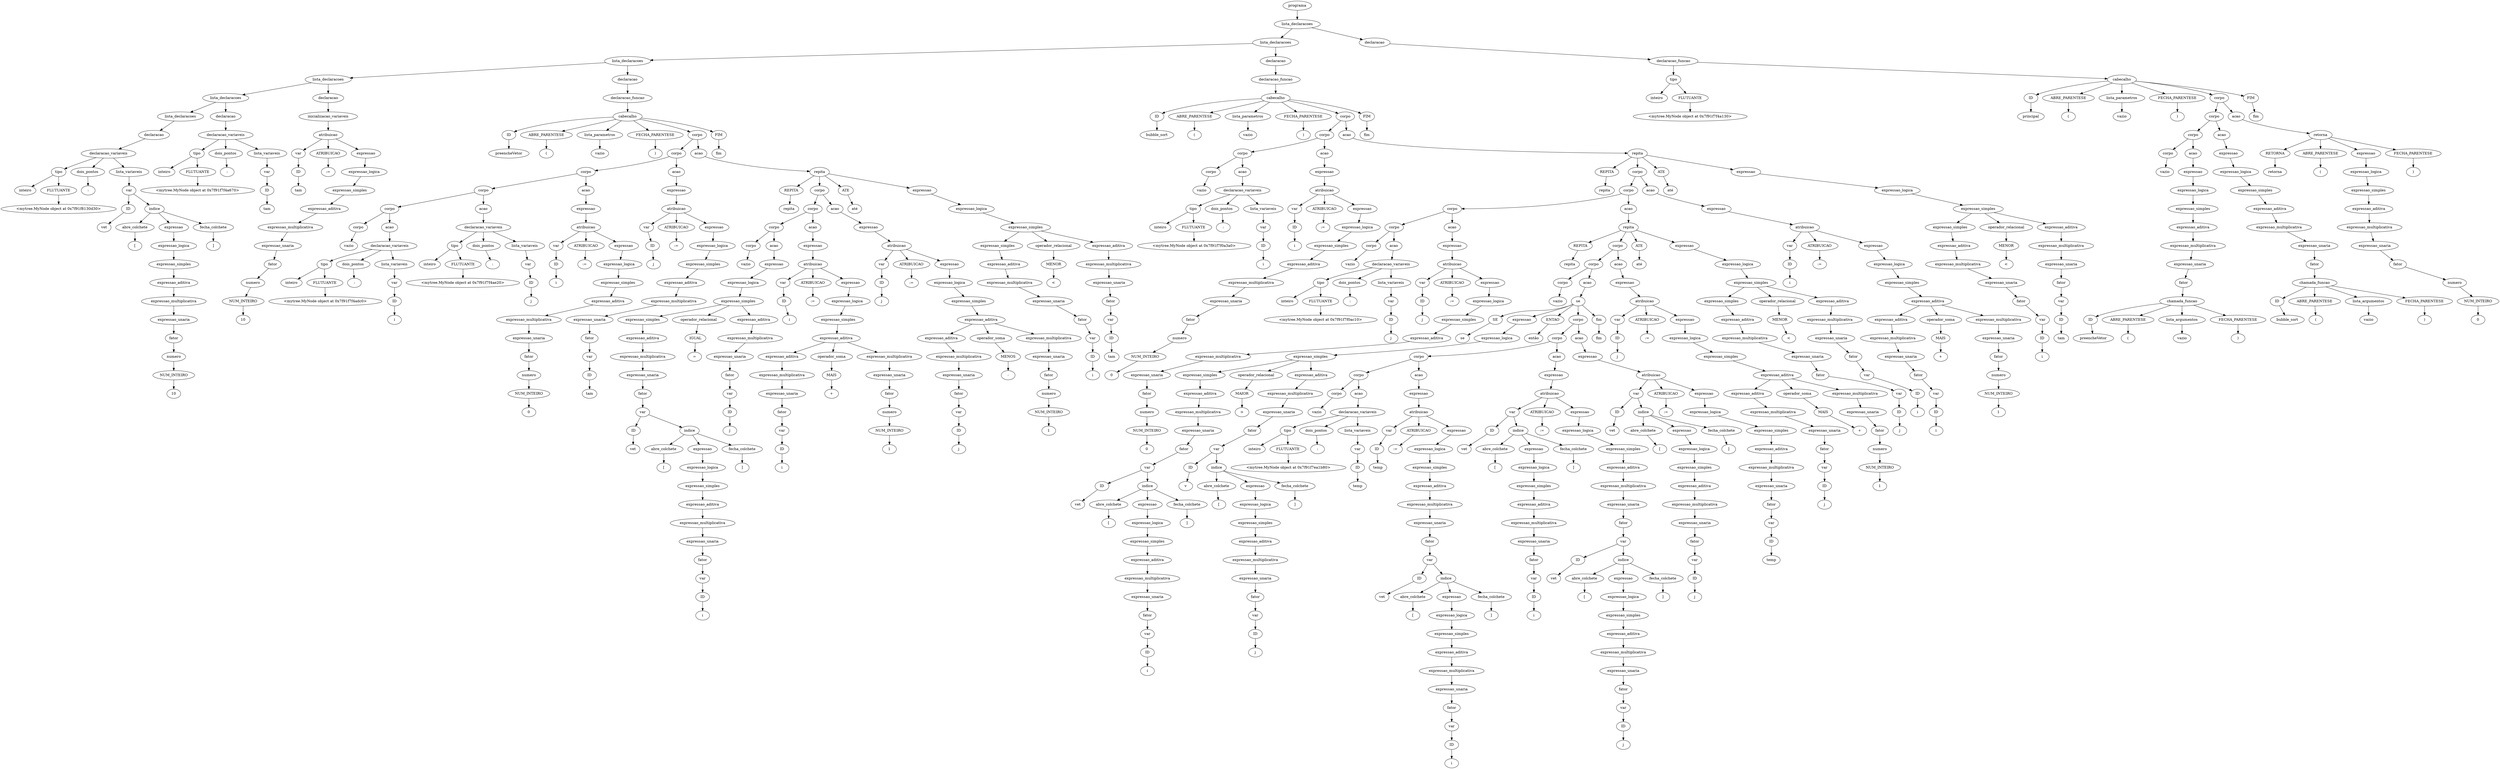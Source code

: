 digraph tree {
    "0x7f91f7f17d00" [label="programa"];
    "0x7f91f7eb63d0" [label="lista_declaracoes"];
    "0x7f91f7f17d30" [label="lista_declaracoes"];
    "0x7f91f7f4ab50" [label="lista_declaracoes"];
    "0x7f91f7f4ab20" [label="lista_declaracoes"];
    "0x7f91f7f4a700" [label="lista_declaracoes"];
    "0x7f91f80c7550" [label="lista_declaracoes"];
    "0x7f91f8143160" [label="declaracao"];
    "0x7f91f7f4a4c0" [label="declaracao_variaveis"];
    "0x7f91f8130cd0" [label="tipo"];
    "0x7f91f8130d30" [label="inteiro"];
    "0x7f91f7f4a1f0" [label="FLUTUANTE"];
    "0x7f91f7f4a220" [label="<mytree.MyNode object at 0x7f91f8130d30>"];
    "0x7f91f8130a30" [label="dois_pontos"];
    "0x7f91f7f4a640" [label=":"];
    "0x7f91f7f4a1c0" [label="lista_variaveis"];
    "0x7f91f7f4a490" [label="var"];
    "0x7f91f7f4a250" [label="ID"];
    "0x7f91f7f4a520" [label="vet"];
    "0x7f91f7f4a280" [label="indice"];
    "0x7f91f7f4a460" [label="abre_colchete"];
    "0x7f91f7f4a5b0" [label="["];
    "0x7f91f7f4a2b0" [label="expressao"];
    "0x7f91f7f4a2e0" [label="expressao_logica"];
    "0x7f91f7f4a160" [label="expressao_simples"];
    "0x7f91f7f4a190" [label="expressao_aditiva"];
    "0x7f91f7f4a310" [label="expressao_multiplicativa"];
    "0x7f91f7f4a370" [label="expressao_unaria"];
    "0x7f91f7f4a100" [label="fator"];
    "0x7f91f8143100" [label="numero"];
    "0x7f91f80d6700" [label="NUM_INTEIRO"];
    "0x7f91f7f4a340" [label="10"];
    "0x7f91f7f4a5e0" [label="fecha_colchete"];
    "0x7f91f7f4a610" [label="]"];
    "0x7f91f7f4a430" [label="declaracao"];
    "0x7f91f7f4a7c0" [label="declaracao_variaveis"];
    "0x7f91f7f4a400" [label="tipo"];
    "0x7f91f7f4a670" [label="inteiro"];
    "0x7f91f7f4a550" [label="FLUTUANTE"];
    "0x7f91f7f4a6d0" [label="<mytree.MyNode object at 0x7f91f7f4a670>"];
    "0x7f91f7f4a8e0" [label="dois_pontos"];
    "0x7f91f7f4a910" [label=":"];
    "0x7f91f7f4a730" [label="lista_variaveis"];
    "0x7f91f7f4a580" [label="var"];
    "0x7f91f7f4a3a0" [label="ID"];
    "0x7f91f7f4a820" [label="tam"];
    "0x7f91f7f4ab80" [label="declaracao"];
    "0x7f91f7f4a940" [label="inicializacao_variaveis"];
    "0x7f91f7f4abb0" [label="atribuicao"];
    "0x7f91f80e8280" [label="var"];
    "0x7f91f80c7370" [label="ID"];
    "0x7f91f7f4a970" [label="tam"];
    "0x7f91f7f4ac40" [label="ATRIBUICAO"];
    "0x7f91f7f4ac70" [label=":="];
    "0x7f91f7f4aaf0" [label="expressao"];
    "0x7f91f7f4aac0" [label="expressao_logica"];
    "0x7f91f7f4aa30" [label="expressao_simples"];
    "0x7f91f7f4a880" [label="expressao_aditiva"];
    "0x7f91f7f4aa90" [label="expressao_multiplicativa"];
    "0x7f91f7f4a9a0" [label="expressao_unaria"];
    "0x7f91f7f4a850" [label="fator"];
    "0x7f91f7f4a7f0" [label="numero"];
    "0x7f91f7f4a790" [label="NUM_INTEIRO"];
    "0x7f91f7f4aa60" [label="10"];
    "0x7f91f7f4ad00" [label="declaracao"];
    "0x7f91f7f4a9d0" [label="declaracao_funcao"];
    "0x7f91f7f1f730" [label="cabecalho"];
    "0x7f91f7f0a460" [label="ID"];
    "0x7f91f7f0a490" [label="preencheVetor"];
    "0x7f91f7f0a2e0" [label="ABRE_PARENTESE"];
    "0x7f91f7f0a0d0" [label="("];
    "0x7f91f7f4a760" [label="lista_parametros"];
    "0x7f91f7f4a6a0" [label="vazio"];
    "0x7f91f7f0a070" [label="FECHA_PARENTESE"];
    "0x7f91f7f0a4c0" [label=")"];
    "0x7f91f7f176d0" [label="corpo"];
    "0x7f91f7f1fb50" [label="corpo"];
    "0x7f91f7f1f7c0" [label="corpo"];
    "0x7f91f7f1f2b0" [label="corpo"];
    "0x7f91f7f4aee0" [label="corpo"];
    "0x7f91f7f4ae50" [label="corpo"];
    "0x7f91f7f4aca0" [label="vazio"];
    "0x7f91f7f4ae80" [label="acao"];
    "0x7f91f7f4afa0" [label="declaracao_variaveis"];
    "0x7f91f7f4ad60" [label="tipo"];
    "0x7f91f7f4adc0" [label="inteiro"];
    "0x7f91f7f4af40" [label="FLUTUANTE"];
    "0x7f91f7f4af70" [label="<mytree.MyNode object at 0x7f91f7f4adc0>"];
    "0x7f91f7f1f0a0" [label="dois_pontos"];
    "0x7f91f7f1f1c0" [label=":"];
    "0x7f91f7f4afd0" [label="lista_variaveis"];
    "0x7f91f7f4adf0" [label="var"];
    "0x7f91f7f4ad90" [label="ID"];
    "0x7f91f7f1f100" [label="i"];
    "0x7f91f7f1f040" [label="acao"];
    "0x7f91f7f1f250" [label="declaracao_variaveis"];
    "0x7f91f7f4ad30" [label="tipo"];
    "0x7f91f7f4ae20" [label="inteiro"];
    "0x7f91f7f1f1f0" [label="FLUTUANTE"];
    "0x7f91f7f1f220" [label="<mytree.MyNode object at 0x7f91f7f4ae20>"];
    "0x7f91f7f1f310" [label="dois_pontos"];
    "0x7f91f7f1f430" [label=":"];
    "0x7f91f7f1f280" [label="lista_variaveis"];
    "0x7f91f7f1f0d0" [label="var"];
    "0x7f91f7f1f070" [label="ID"];
    "0x7f91f7f1f370" [label="j"];
    "0x7f91f7f1f6d0" [label="acao"];
    "0x7f91f7f1f400" [label="expressao"];
    "0x7f91f7f1f670" [label="atribuicao"];
    "0x7f91f7f4af10" [label="var"];
    "0x7f91f7f4aeb0" [label="ID"];
    "0x7f91f7f1f460" [label="i"];
    "0x7f91f7f1f700" [label="ATRIBUICAO"];
    "0x7f91f7f1f790" [label=":="];
    "0x7f91f7f1f640" [label="expressao"];
    "0x7f91f7f1f610" [label="expressao_logica"];
    "0x7f91f7f1f550" [label="expressao_simples"];
    "0x7f91f7f1f4f0" [label="expressao_aditiva"];
    "0x7f91f7f1f5e0" [label="expressao_multiplicativa"];
    "0x7f91f7f1f490" [label="expressao_unaria"];
    "0x7f91f7f1f4c0" [label="fator"];
    "0x7f91f7f1f340" [label="numero"];
    "0x7f91f7f1f2e0" [label="NUM_INTEIRO"];
    "0x7f91f7f1f5b0" [label="0"];
    "0x7f91f7f1fa60" [label="acao"];
    "0x7f91f7f1f7f0" [label="expressao"];
    "0x7f91f7f1fa00" [label="atribuicao"];
    "0x7f91f7f1f160" [label="var"];
    "0x7f91f7f1f190" [label="ID"];
    "0x7f91f7f1f3d0" [label="j"];
    "0x7f91f7f1fa90" [label="ATRIBUICAO"];
    "0x7f91f7f1fb20" [label=":="];
    "0x7f91f7f1f9d0" [label="expressao"];
    "0x7f91f7f1f9a0" [label="expressao_logica"];
    "0x7f91f7f1f8e0" [label="expressao_simples"];
    "0x7f91f7f1f880" [label="expressao_aditiva"];
    "0x7f91f7f1f970" [label="expressao_multiplicativa"];
    "0x7f91f7f1f130" [label="expressao_unaria"];
    "0x7f91f7f1f850" [label="fator"];
    "0x7f91f7f1f580" [label="var"];
    "0x7f91f7f1f520" [label="ID"];
    "0x7f91f7f1f940" [label="tam"];
    "0x7f91f7f1f910" [label="acao"];
    "0x7f91f7f0a340" [label="repita"];
    "0x7f91f7f0a3d0" [label="REPITA"];
    "0x7f91f7f0a370" [label="repita"];
    "0x7f91f7f17ee0" [label="corpo"];
    "0x7f91f7f17970" [label="corpo"];
    "0x7f91f7f170d0" [label="corpo"];
    "0x7f91f7f1f6a0" [label="corpo"];
    "0x7f91f7f1f760" [label="vazio"];
    "0x7f91f7f17340" [label="acao"];
    "0x7f91f7f17310" [label="expressao"];
    "0x7f91f7f1fe80" [label="expressao_logica"];
    "0x7f91f7f17220" [label="expressao_simples"];
    "0x7f91f7f1fd00" [label="expressao_simples"];
    "0x7f91f7f1fa30" [label="expressao_aditiva"];
    "0x7f91f7f1fee0" [label="expressao_multiplicativa"];
    "0x7f91f7f1ff70" [label="expressao_unaria"];
    "0x7f91f7f1fbb0" [label="fator"];
    "0x7f91f7f1fc10" [label="var"];
    "0x7f91f7f1fc40" [label="ID"];
    "0x7f91f7f1fe50" [label="vet"];
    "0x7f91f7f1fe20" [label="indice"];
    "0x7f91f7f1feb0" [label="abre_colchete"];
    "0x7f91f7f1ffa0" [label="["];
    "0x7f91f7f1fdf0" [label="expressao"];
    "0x7f91f7f1fdc0" [label="expressao_logica"];
    "0x7f91f7f1fd30" [label="expressao_simples"];
    "0x7f91f7f1fca0" [label="expressao_aditiva"];
    "0x7f91f7f1fd90" [label="expressao_multiplicativa"];
    "0x7f91f7f1fbe0" [label="expressao_unaria"];
    "0x7f91f7f1fc70" [label="fator"];
    "0x7f91f7f1fb80" [label="var"];
    "0x7f91f7f1fac0" [label="ID"];
    "0x7f91f7f1fd60" [label="i"];
    "0x7f91f7f1ffd0" [label="fecha_colchete"];
    "0x7f91f7f17040" [label="]"];
    "0x7f91f7f1fcd0" [label="operador_relacional"];
    "0x7f91f7f170a0" [label="IGUAL"];
    "0x7f91f7f17190" [label="="];
    "0x7f91f7f17130" [label="expressao_aditiva"];
    "0x7f91f7f172b0" [label="expressao_multiplicativa"];
    "0x7f91f7f171c0" [label="expressao_unaria"];
    "0x7f91f7f17100" [label="fator"];
    "0x7f91f7f1ff10" [label="var"];
    "0x7f91f7f1ff40" [label="ID"];
    "0x7f91f7f17280" [label="j"];
    "0x7f91f7f17940" [label="acao"];
    "0x7f91f7f17070" [label="expressao"];
    "0x7f91f7f17640" [label="atribuicao"];
    "0x7f91f7f1f3a0" [label="var"];
    "0x7f91f7f1f820" [label="ID"];
    "0x7f91f7f173a0" [label="i"];
    "0x7f91f7f175e0" [label="ATRIBUICAO"];
    "0x7f91f7f178e0" [label=":="];
    "0x7f91f7f178b0" [label="expressao"];
    "0x7f91f7f17880" [label="expressao_logica"];
    "0x7f91f7f175b0" [label="expressao_simples"];
    "0x7f91f7f176a0" [label="expressao_aditiva"];
    "0x7f91f7f17490" [label="expressao_aditiva"];
    "0x7f91f7f17580" [label="expressao_multiplicativa"];
    "0x7f91f7f17160" [label="expressao_unaria"];
    "0x7f91f7f17460" [label="fator"];
    "0x7f91f7f17250" [label="var"];
    "0x7f91f7f171f0" [label="ID"];
    "0x7f91f7f17550" [label="i"];
    "0x7f91f7f17700" [label="operador_soma"];
    "0x7f91f7f17520" [label="MAIS"];
    "0x7f91f7f17610" [label="+"];
    "0x7f91f7f17850" [label="expressao_multiplicativa"];
    "0x7f91f7f17760" [label="expressao_unaria"];
    "0x7f91f7f17670" [label="fator"];
    "0x7f91f7f174c0" [label="numero"];
    "0x7f91f7f174f0" [label="NUM_INTEIRO"];
    "0x7f91f7f17820" [label="1"];
    "0x7f91f7f17eb0" [label="acao"];
    "0x7f91f7f179a0" [label="expressao"];
    "0x7f91f7f17be0" [label="atribuicao"];
    "0x7f91f7f173d0" [label="var"];
    "0x7f91f7f172e0" [label="ID"];
    "0x7f91f7f17430" [label="j"];
    "0x7f91f7f17b80" [label="ATRIBUICAO"];
    "0x7f91f7f17e50" [label=":="];
    "0x7f91f7f17e20" [label="expressao"];
    "0x7f91f7f17df0" [label="expressao_logica"];
    "0x7f91f7f17b50" [label="expressao_simples"];
    "0x7f91f7f17c40" [label="expressao_aditiva"];
    "0x7f91f7f17a30" [label="expressao_aditiva"];
    "0x7f91f7f17b20" [label="expressao_multiplicativa"];
    "0x7f91f7f17370" [label="expressao_unaria"];
    "0x7f91f7f17a00" [label="fator"];
    "0x7f91f7f177f0" [label="var"];
    "0x7f91f7f17790" [label="ID"];
    "0x7f91f7f17af0" [label="j"];
    "0x7f91f7f17ca0" [label="operador_soma"];
    "0x7f91f7f17ac0" [label="MENOS"];
    "0x7f91f7f17bb0" [label="-"];
    "0x7f91f7f17dc0" [label="expressao_multiplicativa"];
    "0x7f91f7f17cd0" [label="expressao_unaria"];
    "0x7f91f7f17c10" [label="fator"];
    "0x7f91f7f17a60" [label="numero"];
    "0x7f91f7f17a90" [label="NUM_INTEIRO"];
    "0x7f91f7f17d90" [label="1"];
    "0x7f91f7f0a400" [label="ATE"];
    "0x7f91f7f0a430" [label="até"];
    "0x7f91f7f0a310" [label="expressao"];
    "0x7f91f7f0a040" [label="expressao_logica"];
    "0x7f91f7f0a220" [label="expressao_simples"];
    "0x7f91f7f17fa0" [label="expressao_simples"];
    "0x7f91f7f17c70" [label="expressao_aditiva"];
    "0x7f91f7f17910" [label="expressao_multiplicativa"];
    "0x7f91f7f17f10" [label="expressao_unaria"];
    "0x7f91f7f17e80" [label="fator"];
    "0x7f91f7f177c0" [label="var"];
    "0x7f91f7f17400" [label="ID"];
    "0x7f91f7f179d0" [label="i"];
    "0x7f91f7f17fd0" [label="operador_relacional"];
    "0x7f91f7f0a0a0" [label="MENOR"];
    "0x7f91f7f0a190" [label="<"];
    "0x7f91f7f0a130" [label="expressao_aditiva"];
    "0x7f91f7f0a2b0" [label="expressao_multiplicativa"];
    "0x7f91f7f0a1c0" [label="expressao_unaria"];
    "0x7f91f7f0a100" [label="fator"];
    "0x7f91f7f17f40" [label="var"];
    "0x7f91f7f17f70" [label="ID"];
    "0x7f91f7f0a280" [label="tam"];
    "0x7f91f7f0a4f0" [label="FIM"];
    "0x7f91f7f0a520" [label="fim"];
    "0x7f91f7f4aa00" [label="declaracao"];
    "0x7f91f7f1faf0" [label="declaracao_funcao"];
    "0x7f91f7f0a880" [label="cabecalho"];
    "0x7f91f7eb6e80" [label="ID"];
    "0x7f91f7eb6eb0" [label="bubble_sort"];
    "0x7f91f7eb6760" [label="ABRE_PARENTESE"];
    "0x7f91f7eb6af0" [label="("];
    "0x7f91f7f4acd0" [label="lista_parametros"];
    "0x7f91f7f4ac10" [label="vazio"];
    "0x7f91f7eb6a90" [label="FECHA_PARENTESE"];
    "0x7f91f7eb6ee0" [label=")"];
    "0x7f91f7eb6dc0" [label="corpo"];
    "0x7f91f7f0aca0" [label="corpo"];
    "0x7f91f7f0a790" [label="corpo"];
    "0x7f91f7f0a5e0" [label="corpo"];
    "0x7f91f7f4abe0" [label="vazio"];
    "0x7f91f7f0a610" [label="acao"];
    "0x7f91f7f0a730" [label="declaracao_variaveis"];
    "0x7f91f7f0a580" [label="tipo"];
    "0x7f91f7f0a3a0" [label="inteiro"];
    "0x7f91f7f0a6d0" [label="FLUTUANTE"];
    "0x7f91f7f0a700" [label="<mytree.MyNode object at 0x7f91f7f0a3a0>"];
    "0x7f91f7f0a7f0" [label="dois_pontos"];
    "0x7f91f7f0a910" [label=":"];
    "0x7f91f7f0a760" [label="lista_variaveis"];
    "0x7f91f7f0a250" [label="var"];
    "0x7f91f7f0a5b0" [label="ID"];
    "0x7f91f7f0a850" [label="i"];
    "0x7f91f7f0abb0" [label="acao"];
    "0x7f91f7f0a8e0" [label="expressao"];
    "0x7f91f7f0ab50" [label="atribuicao"];
    "0x7f91f7f0a550" [label="var"];
    "0x7f91f7f0a1f0" [label="ID"];
    "0x7f91f7f0a940" [label="i"];
    "0x7f91f7f0abe0" [label="ATRIBUICAO"];
    "0x7f91f7f0ac70" [label=":="];
    "0x7f91f7f0ab20" [label="expressao"];
    "0x7f91f7f0aaf0" [label="expressao_logica"];
    "0x7f91f7f0aa30" [label="expressao_simples"];
    "0x7f91f7f0a9d0" [label="expressao_aditiva"];
    "0x7f91f7f0aac0" [label="expressao_multiplicativa"];
    "0x7f91f7f0a970" [label="expressao_unaria"];
    "0x7f91f7f0a9a0" [label="fator"];
    "0x7f91f7f0a820" [label="numero"];
    "0x7f91f7f0a7c0" [label="NUM_INTEIRO"];
    "0x7f91f7f0aa90" [label="0"];
    "0x7f91f7f0aa60" [label="acao"];
    "0x7f91f7eb6d60" [label="repita"];
    "0x7f91f7eb6df0" [label="REPITA"];
    "0x7f91f7eb6d90" [label="repita"];
    "0x7f91f7eb6940" [label="corpo"];
    "0x7f91f7eae9a0" [label="corpo"];
    "0x7f91f7ea1400" [label="corpo"];
    "0x7f91f7f0aeb0" [label="corpo"];
    "0x7f91f7f0a670" [label="corpo"];
    "0x7f91f7f0a6a0" [label="vazio"];
    "0x7f91f7f0ad30" [label="acao"];
    "0x7f91f7f0ae50" [label="declaracao_variaveis"];
    "0x7f91f7f0acd0" [label="tipo"];
    "0x7f91f7f0ac10" [label="inteiro"];
    "0x7f91f7f0adf0" [label="FLUTUANTE"];
    "0x7f91f7f0ae20" [label="<mytree.MyNode object at 0x7f91f7f0ac10>"];
    "0x7f91f7f0af10" [label="dois_pontos"];
    "0x7f91f7ea1070" [label=":"];
    "0x7f91f7f0ae80" [label="lista_variaveis"];
    "0x7f91f7f0ad00" [label="var"];
    "0x7f91f7f0ab80" [label="ID"];
    "0x7f91f7f0af70" [label="j"];
    "0x7f91f7ea1310" [label="acao"];
    "0x7f91f7f0ad90" [label="expressao"];
    "0x7f91f7ea12b0" [label="atribuicao"];
    "0x7f91f7f0a640" [label="var"];
    "0x7f91f7f0a8b0" [label="ID"];
    "0x7f91f7ea10a0" [label="j"];
    "0x7f91f7ea1340" [label="ATRIBUICAO"];
    "0x7f91f7ea13d0" [label=":="];
    "0x7f91f7ea1280" [label="expressao"];
    "0x7f91f7ea1250" [label="expressao_logica"];
    "0x7f91f7ea1190" [label="expressao_simples"];
    "0x7f91f7ea1130" [label="expressao_aditiva"];
    "0x7f91f7ea1220" [label="expressao_multiplicativa"];
    "0x7f91f7ea10d0" [label="expressao_unaria"];
    "0x7f91f7ea1100" [label="fator"];
    "0x7f91f7f0af40" [label="numero"];
    "0x7f91f7f0aee0" [label="NUM_INTEIRO"];
    "0x7f91f7ea11f0" [label="0"];
    "0x7f91f7ea11c0" [label="acao"];
    "0x7f91f7eb6370" [label="repita"];
    "0x7f91f7eb6400" [label="REPITA"];
    "0x7f91f7eb63a0" [label="repita"];
    "0x7f91f7eaef10" [label="corpo"];
    "0x7f91f7ea1880" [label="corpo"];
    "0x7f91f7f0afd0" [label="corpo"];
    "0x7f91f7f0adc0" [label="vazio"];
    "0x7f91f7ea1460" [label="acao"];
    "0x7f91f7eae220" [label="se"];
    "0x7f91f7eae2b0" [label="SE"];
    "0x7f91f7eae700" [label="se"];
    "0x7f91f7ea1d30" [label="expressao"];
    "0x7f91f7ea1790" [label="expressao_logica"];
    "0x7f91f7ea1f10" [label="expressao_simples"];
    "0x7f91f7ea1970" [label="expressao_simples"];
    "0x7f91f7ea14f0" [label="expressao_aditiva"];
    "0x7f91f7ea17f0" [label="expressao_multiplicativa"];
    "0x7f91f7ea1940" [label="expressao_unaria"];
    "0x7f91f7ea14c0" [label="fator"];
    "0x7f91f7ea1520" [label="var"];
    "0x7f91f7ea1550" [label="ID"];
    "0x7f91f7ea1760" [label="vet"];
    "0x7f91f7ea1730" [label="indice"];
    "0x7f91f7ea17c0" [label="abre_colchete"];
    "0x7f91f7ea18b0" [label="["];
    "0x7f91f7ea1700" [label="expressao"];
    "0x7f91f7ea16d0" [label="expressao_logica"];
    "0x7f91f7ea1640" [label="expressao_simples"];
    "0x7f91f7ea15b0" [label="expressao_aditiva"];
    "0x7f91f7ea16a0" [label="expressao_multiplicativa"];
    "0x7f91f7ea1490" [label="expressao_unaria"];
    "0x7f91f7ea1580" [label="fator"];
    "0x7f91f7ea1430" [label="var"];
    "0x7f91f7ea1370" [label="ID"];
    "0x7f91f7ea1670" [label="i"];
    "0x7f91f7ea18e0" [label="fecha_colchete"];
    "0x7f91f7ea1910" [label="]"];
    "0x7f91f7ea15e0" [label="operador_relacional"];
    "0x7f91f7ea1610" [label="MAIOR"];
    "0x7f91f7ea1a60" [label=">"];
    "0x7f91f7ea1a00" [label="expressao_aditiva"];
    "0x7f91f7ea1d90" [label="expressao_multiplicativa"];
    "0x7f91f7ea1ee0" [label="expressao_unaria"];
    "0x7f91f7ea19d0" [label="fator"];
    "0x7f91f7ea1ac0" [label="var"];
    "0x7f91f7ea1af0" [label="ID"];
    "0x7f91f7ea1d00" [label="v"];
    "0x7f91f7ea1cd0" [label="indice"];
    "0x7f91f7ea1d60" [label="abre_colchete"];
    "0x7f91f7ea1e50" [label="["];
    "0x7f91f7ea1ca0" [label="expressao"];
    "0x7f91f7ea1c70" [label="expressao_logica"];
    "0x7f91f7ea1be0" [label="expressao_simples"];
    "0x7f91f7ea1b50" [label="expressao_aditiva"];
    "0x7f91f7ea1c40" [label="expressao_multiplicativa"];
    "0x7f91f7ea1a90" [label="expressao_unaria"];
    "0x7f91f7ea1b20" [label="fator"];
    "0x7f91f7ea1820" [label="var"];
    "0x7f91f7ea1850" [label="ID"];
    "0x7f91f7ea1c10" [label="j"];
    "0x7f91f7ea1e80" [label="fecha_colchete"];
    "0x7f91f7ea1eb0" [label="]"];
    "0x7f91f7eae5b0" [label="ENTAO"];
    "0x7f91f7eaea30" [label="então"];
    "0x7f91f7eae970" [label="corpo"];
    "0x7f91f7eae310" [label="corpo"];
    "0x7f91f7ea79a0" [label="corpo"];
    "0x7f91f7ea71c0" [label="corpo"];
    "0x7f91f7ea1fd0" [label="corpo"];
    "0x7f91f7ea1e20" [label="vazio"];
    "0x7f91f7ea7040" [label="acao"];
    "0x7f91f7ea7160" [label="declaracao_variaveis"];
    "0x7f91f7ea1f40" [label="tipo"];
    "0x7f91f7ea1b80" [label="inteiro"];
    "0x7f91f7ea7100" [label="FLUTUANTE"];
    "0x7f91f7ea7130" [label="<mytree.MyNode object at 0x7f91f7ea1b80>"];
    "0x7f91f7ea7220" [label="dois_pontos"];
    "0x7f91f7ea7340" [label=":"];
    "0x7f91f7ea7190" [label="lista_variaveis"];
    "0x7f91f7ea1bb0" [label="var"];
    "0x7f91f7ea1a30" [label="ID"];
    "0x7f91f7ea7280" [label="temp"];
    "0x7f91f7ea78b0" [label="acao"];
    "0x7f91f7ea7310" [label="expressao"];
    "0x7f91f7ea7760" [label="atribuicao"];
    "0x7f91f7ea1f70" [label="var"];
    "0x7f91f7ea1fa0" [label="ID"];
    "0x7f91f7ea7370" [label="temp"];
    "0x7f91f7ea78e0" [label="ATRIBUICAO"];
    "0x7f91f7ea7970" [label=":="];
    "0x7f91f7ea76a0" [label="expressao"];
    "0x7f91f7ea74f0" [label="expressao_logica"];
    "0x7f91f7ea7880" [label="expressao_simples"];
    "0x7f91f7ea7400" [label="expressao_aditiva"];
    "0x7f91f7ea7700" [label="expressao_multiplicativa"];
    "0x7f91f7ea7850" [label="expressao_unaria"];
    "0x7f91f7ea73d0" [label="fator"];
    "0x7f91f7ea7430" [label="var"];
    "0x7f91f7ea7460" [label="ID"];
    "0x7f91f7ea7670" [label="vet"];
    "0x7f91f7ea7640" [label="indice"];
    "0x7f91f7ea76d0" [label="abre_colchete"];
    "0x7f91f7ea77c0" [label="["];
    "0x7f91f7ea7610" [label="expressao"];
    "0x7f91f7ea75e0" [label="expressao_logica"];
    "0x7f91f7ea7550" [label="expressao_simples"];
    "0x7f91f7ea74c0" [label="expressao_aditiva"];
    "0x7f91f7ea75b0" [label="expressao_multiplicativa"];
    "0x7f91f7ea73a0" [label="expressao_unaria"];
    "0x7f91f7ea7490" [label="fator"];
    "0x7f91f7ea7250" [label="var"];
    "0x7f91f7ea71f0" [label="ID"];
    "0x7f91f7ea7580" [label="i"];
    "0x7f91f7ea77f0" [label="fecha_colchete"];
    "0x7f91f7ea7820" [label="]"];
    "0x7f91f7ea7c70" [label="acao"];
    "0x7f91f7ea7d60" [label="expressao"];
    "0x7f91f7eae0d0" [label="atribuicao"];
    "0x7f91f7ea7520" [label="var"];
    "0x7f91f7ea7910" [label="ID"];
    "0x7f91f7ea7b80" [label="vet"];
    "0x7f91f7ea7b50" [label="indice"];
    "0x7f91f7ea7be0" [label="abre_colchete"];
    "0x7f91f7ea7cd0" [label="["];
    "0x7f91f7ea7b20" [label="expressao"];
    "0x7f91f7ea7af0" [label="expressao_logica"];
    "0x7f91f7ea7ac0" [label="expressao_simples"];
    "0x7f91f7ea7a30" [label="expressao_aditiva"];
    "0x7f91f7ea70a0" [label="expressao_multiplicativa"];
    "0x7f91f7ea79d0" [label="expressao_unaria"];
    "0x7f91f7ea7a00" [label="fator"];
    "0x7f91f7ea70d0" [label="var"];
    "0x7f91f7ea7070" [label="ID"];
    "0x7f91f7ea72e0" [label="i"];
    "0x7f91f7ea7d00" [label="fecha_colchete"];
    "0x7f91f7ea7d30" [label="]"];
    "0x7f91f7eae250" [label="ATRIBUICAO"];
    "0x7f91f7eae2e0" [label=":="];
    "0x7f91f7ea7fd0" [label="expressao"];
    "0x7f91f7ea7eb0" [label="expressao_logica"];
    "0x7f91f7eae1f0" [label="expressao_simples"];
    "0x7f91f7ea7a90" [label="expressao_aditiva"];
    "0x7f91f7ea7e80" [label="expressao_multiplicativa"];
    "0x7f91f7eae1c0" [label="expressao_unaria"];
    "0x7f91f7ea7a60" [label="fator"];
    "0x7f91f7ea7dc0" [label="var"];
    "0x7f91f7ea7df0" [label="ID"];
    "0x7f91f7ea7fa0" [label="vet"];
    "0x7f91f7ea7f70" [label="indice"];
    "0x7f91f7eae040" [label="abre_colchete"];
    "0x7f91f7eae130" [label="["];
    "0x7f91f7ea7f40" [label="expressao"];
    "0x7f91f7ea7f10" [label="expressao_logica"];
    "0x7f91f7ea7ee0" [label="expressao_simples"];
    "0x7f91f7ea7e50" [label="expressao_aditiva"];
    "0x7f91f7ea7ca0" [label="expressao_multiplicativa"];
    "0x7f91f7ea7c10" [label="expressao_unaria"];
    "0x7f91f7ea7e20" [label="fator"];
    "0x7f91f7ea7790" [label="var"];
    "0x7f91f7ea7730" [label="ID"];
    "0x7f91f7ea7bb0" [label="j"];
    "0x7f91f7eae160" [label="fecha_colchete"];
    "0x7f91f7eae190" [label="]"];
    "0x7f91f7eae880" [label="acao"];
    "0x7f91f7eae6d0" [label="expressao"];
    "0x7f91f7eae820" [label="atribuicao"];
    "0x7f91f7eae070" [label="var"];
    "0x7f91f7eae280" [label="ID"];
    "0x7f91f7eae4f0" [label="vet"];
    "0x7f91f7eae4c0" [label="indice"];
    "0x7f91f7eae550" [label="abre_colchete"];
    "0x7f91f7eae640" [label="["];
    "0x7f91f7eae490" [label="expressao"];
    "0x7f91f7eae460" [label="expressao_logica"];
    "0x7f91f7eae430" [label="expressao_simples"];
    "0x7f91f7eae3a0" [label="expressao_aditiva"];
    "0x7f91f7ea7c40" [label="expressao_multiplicativa"];
    "0x7f91f7eae340" [label="expressao_unaria"];
    "0x7f91f7eae370" [label="fator"];
    "0x7f91f7ea7940" [label="var"];
    "0x7f91f7ea72b0" [label="ID"];
    "0x7f91f7ea7d90" [label="j"];
    "0x7f91f7eae670" [label="fecha_colchete"];
    "0x7f91f7eae6a0" [label="]"];
    "0x7f91f7eae8b0" [label="ATRIBUICAO"];
    "0x7f91f7eae940" [label=":="];
    "0x7f91f7eae7f0" [label="expressao"];
    "0x7f91f7eae7c0" [label="expressao_logica"];
    "0x7f91f7eae760" [label="expressao_simples"];
    "0x7f91f7eae400" [label="expressao_aditiva"];
    "0x7f91f7eae610" [label="expressao_multiplicativa"];
    "0x7f91f7eae580" [label="expressao_unaria"];
    "0x7f91f7eae3d0" [label="fator"];
    "0x7f91f7eae100" [label="var"];
    "0x7f91f7eae0a0" [label="ID"];
    "0x7f91f7eae520" [label="temp"];
    "0x7f91f7eaea60" [label="fim"];
    "0x7f91f7eaea90" [label="fim"];
    "0x7f91f7eaeee0" [label="acao"];
    "0x7f91f7ea1dc0" [label="expressao"];
    "0x7f91f7eaec10" [label="atribuicao"];
    "0x7f91f7f0ad60" [label="var"];
    "0x7f91f7f0afa0" [label="ID"];
    "0x7f91f7eaeac0" [label="j"];
    "0x7f91f7eaebb0" [label="ATRIBUICAO"];
    "0x7f91f7eaee80" [label=":="];
    "0x7f91f7eaee50" [label="expressao"];
    "0x7f91f7eaee20" [label="expressao_logica"];
    "0x7f91f7eaeb80" [label="expressao_simples"];
    "0x7f91f7eaec70" [label="expressao_aditiva"];
    "0x7f91f7eae910" [label="expressao_aditiva"];
    "0x7f91f7eaeb50" [label="expressao_multiplicativa"];
    "0x7f91f7eaeaf0" [label="expressao_unaria"];
    "0x7f91f7eaea00" [label="fator"];
    "0x7f91f7eae9d0" [label="var"];
    "0x7f91f7eae850" [label="ID"];
    "0x7f91f7eaeb20" [label="j"];
    "0x7f91f7eaecd0" [label="operador_soma"];
    "0x7f91f7eae730" [label="MAIS"];
    "0x7f91f7eaebe0" [label="+"];
    "0x7f91f7eaedf0" [label="expressao_multiplicativa"];
    "0x7f91f7eaed00" [label="expressao_unaria"];
    "0x7f91f7eaec40" [label="fator"];
    "0x7f91f7eae5e0" [label="numero"];
    "0x7f91f7eae790" [label="NUM_INTEIRO"];
    "0x7f91f7eaedc0" [label="1"];
    "0x7f91f7eb6430" [label="ATE"];
    "0x7f91f7eb6460" [label="até"];
    "0x7f91f7eb6340" [label="expressao"];
    "0x7f91f7eb6070" [label="expressao_logica"];
    "0x7f91f7eb6250" [label="expressao_simples"];
    "0x7f91f7eaefd0" [label="expressao_simples"];
    "0x7f91f7eaeca0" [label="expressao_aditiva"];
    "0x7f91f7eae8e0" [label="expressao_multiplicativa"];
    "0x7f91f7eaef40" [label="expressao_unaria"];
    "0x7f91f7eaeeb0" [label="fator"];
    "0x7f91f7ea12e0" [label="var"];
    "0x7f91f7ea19a0" [label="ID"];
    "0x7f91f7ea1df0" [label="j"];
    "0x7f91f7eb6040" [label="operador_relacional"];
    "0x7f91f7eb60d0" [label="MENOR"];
    "0x7f91f7eb61c0" [label="<"];
    "0x7f91f7eb6160" [label="expressao_aditiva"];
    "0x7f91f7eb62e0" [label="expressao_multiplicativa"];
    "0x7f91f7eb61f0" [label="expressao_unaria"];
    "0x7f91f7eb6130" [label="fator"];
    "0x7f91f7eaef70" [label="var"];
    "0x7f91f7eaefa0" [label="ID"];
    "0x7f91f7eb62b0" [label="i"];
    "0x7f91f7eb6910" [label="acao"];
    "0x7f91f7eaed90" [label="expressao"];
    "0x7f91f7eb6640" [label="atribuicao"];
    "0x7f91f7ea13a0" [label="var"];
    "0x7f91f7ea1040" [label="ID"];
    "0x7f91f7eb6490" [label="i"];
    "0x7f91f7eb65e0" [label="ATRIBUICAO"];
    "0x7f91f7eb68b0" [label=":="];
    "0x7f91f7eb6880" [label="expressao"];
    "0x7f91f7eb6850" [label="expressao_logica"];
    "0x7f91f7eb65b0" [label="expressao_simples"];
    "0x7f91f7eb66a0" [label="expressao_aditiva"];
    "0x7f91f7eb6100" [label="expressao_aditiva"];
    "0x7f91f7eb6580" [label="expressao_multiplicativa"];
    "0x7f91f7eb64c0" [label="expressao_unaria"];
    "0x7f91f7eb6310" [label="fator"];
    "0x7f91f7eb6280" [label="var"];
    "0x7f91f7eb6220" [label="ID"];
    "0x7f91f7eb6550" [label="i"];
    "0x7f91f7eb6700" [label="operador_soma"];
    "0x7f91f7eb6520" [label="MAIS"];
    "0x7f91f7eb6610" [label="+"];
    "0x7f91f7eb6820" [label="expressao_multiplicativa"];
    "0x7f91f7eb6730" [label="expressao_unaria"];
    "0x7f91f7eb6670" [label="fator"];
    "0x7f91f7eb60a0" [label="numero"];
    "0x7f91f7eb64f0" [label="NUM_INTEIRO"];
    "0x7f91f7eb67f0" [label="1"];
    "0x7f91f7eb6e20" [label="ATE"];
    "0x7f91f7eb6e50" [label="até"];
    "0x7f91f7eb6d30" [label="expressao"];
    "0x7f91f7eb6a60" [label="expressao_logica"];
    "0x7f91f7eb6c40" [label="expressao_simples"];
    "0x7f91f7eb6a00" [label="expressao_simples"];
    "0x7f91f7eb66d0" [label="expressao_aditiva"];
    "0x7f91f7eb6190" [label="expressao_multiplicativa"];
    "0x7f91f7eb6970" [label="expressao_unaria"];
    "0x7f91f7eb68e0" [label="fator"];
    "0x7f91f7ea1160" [label="var"];
    "0x7f91f7eaed60" [label="ID"];
    "0x7f91f7eaed30" [label="i"];
    "0x7f91f7eb6a30" [label="operador_relacional"];
    "0x7f91f7eb6ac0" [label="MENOR"];
    "0x7f91f7eb6bb0" [label="<"];
    "0x7f91f7eb6b50" [label="expressao_aditiva"];
    "0x7f91f7eb6cd0" [label="expressao_multiplicativa"];
    "0x7f91f7eb6be0" [label="expressao_unaria"];
    "0x7f91f7eb6b20" [label="fator"];
    "0x7f91f7eb69a0" [label="var"];
    "0x7f91f7eb69d0" [label="ID"];
    "0x7f91f7eb6ca0" [label="tam"];
    "0x7f91f7eb6f10" [label="FIM"];
    "0x7f91f7eb6f40" [label="fim"];
    "0x7f91f7f0ac40" [label="declaracao"];
    "0x7f91f7f0a160" [label="declaracao_funcao"];
    "0x7f91f7f1f8b0" [label="tipo"];
    "0x7f91f7f4a130" [label="inteiro"];
    "0x7f91f7f4a3d0" [label="FLUTUANTE"];
    "0x7f91f7f4a8b0" [label="<mytree.MyNode object at 0x7f91f7f4a130>"];
    "0x7f91f7ec08b0" [label="cabecalho"];
    "0x7f91f7ec0d30" [label="ID"];
    "0x7f91f7ec0d60" [label="principal"];
    "0x7f91f7ec0b50" [label="ABRE_PARENTESE"];
    "0x7f91f7ec09a0" [label="("];
    "0x7f91f7ec0040" [label="lista_parametros"];
    "0x7f91f7eb6790" [label="vazio"];
    "0x7f91f7ec09d0" [label="FECHA_PARENTESE"];
    "0x7f91f7ec0d90" [label=")"];
    "0x7f91f7ec0af0" [label="corpo"];
    "0x7f91f7ec05b0" [label="corpo"];
    "0x7f91f7ec01f0" [label="corpo"];
    "0x7f91f7ec0160" [label="corpo"];
    "0x7f91f7eb6fa0" [label="vazio"];
    "0x7f91f7ec01c0" [label="acao"];
    "0x7f91f7ec00a0" [label="expressao"];
    "0x7f91f7ec0520" [label="expressao_logica"];
    "0x7f91f7ec0370" [label="expressao_simples"];
    "0x7f91f7ec0100" [label="expressao_aditiva"];
    "0x7f91f7ec04f0" [label="expressao_multiplicativa"];
    "0x7f91f7ec0310" [label="expressao_unaria"];
    "0x7f91f7ec03d0" [label="fator"];
    "0x7f91f7ec0190" [label="chamada_funcao"];
    "0x7f91f7ec0280" [label="ID"];
    "0x7f91f7ec0400" [label="preencheVetor"];
    "0x7f91f7ec0430" [label="ABRE_PARENTESE"];
    "0x7f91f7ec0460" [label="("];
    "0x7f91f7ec02e0" [label="lista_argumentos"];
    "0x7f91f7ec0070" [label="vazio"];
    "0x7f91f7ec0490" [label="FECHA_PARENTESE"];
    "0x7f91f7ec04c0" [label=")"];
    "0x7f91f7ec0580" [label="acao"];
    "0x7f91f7ec0340" [label="expressao"];
    "0x7f91f7ec0880" [label="expressao_logica"];
    "0x7f91f7ec06d0" [label="expressao_simples"];
    "0x7f91f7ec03a0" [label="expressao_aditiva"];
    "0x7f91f7ec0850" [label="expressao_multiplicativa"];
    "0x7f91f7ec0670" [label="expressao_unaria"];
    "0x7f91f7ec0730" [label="fator"];
    "0x7f91f7ec0220" [label="chamada_funcao"];
    "0x7f91f7ec0640" [label="ID"];
    "0x7f91f7ec0760" [label="bubble_sort"];
    "0x7f91f7ec0790" [label="ABRE_PARENTESE"];
    "0x7f91f7ec07c0" [label="("];
    "0x7f91f7ec0250" [label="lista_argumentos"];
    "0x7f91f7eb6c70" [label="vazio"];
    "0x7f91f7ec07f0" [label="FECHA_PARENTESE"];
    "0x7f91f7ec0820" [label=")"];
    "0x7f91f7ec0c10" [label="acao"];
    "0x7f91f7ec0a90" [label="retorna"];
    "0x7f91f7ec0b20" [label="RETORNA"];
    "0x7f91f7ec0c40" [label="retorna"];
    "0x7f91f7ec0c70" [label="ABRE_PARENTESE"];
    "0x7f91f7ec0ca0" [label="("];
    "0x7f91f7ec0a60" [label="expressao"];
    "0x7f91f7ec0a30" [label="expressao_logica"];
    "0x7f91f7ec0a00" [label="expressao_simples"];
    "0x7f91f7ec0970" [label="expressao_aditiva"];
    "0x7f91f7ec0610" [label="expressao_multiplicativa"];
    "0x7f91f7ec05e0" [label="expressao_unaria"];
    "0x7f91f7ec0940" [label="fator"];
    "0x7f91f7ec02b0" [label="numero"];
    "0x7f91f7ec0550" [label="NUM_INTEIRO"];
    "0x7f91f7ec0130" [label="0"];
    "0x7f91f7ec0cd0" [label="FECHA_PARENTESE"];
    "0x7f91f7ec0d00" [label=")"];
    "0x7f91f7ec0dc0" [label="FIM"];
    "0x7f91f7ec0df0" [label="fim"];
    "0x7f91f7f17d00" -> "0x7f91f7eb63d0";
    "0x7f91f7eb63d0" -> "0x7f91f7f17d30";
    "0x7f91f7eb63d0" -> "0x7f91f7f0ac40";
    "0x7f91f7f17d30" -> "0x7f91f7f4ab50";
    "0x7f91f7f17d30" -> "0x7f91f7f4aa00";
    "0x7f91f7f4ab50" -> "0x7f91f7f4ab20";
    "0x7f91f7f4ab50" -> "0x7f91f7f4ad00";
    "0x7f91f7f4ab20" -> "0x7f91f7f4a700";
    "0x7f91f7f4ab20" -> "0x7f91f7f4ab80";
    "0x7f91f7f4a700" -> "0x7f91f80c7550";
    "0x7f91f7f4a700" -> "0x7f91f7f4a430";
    "0x7f91f80c7550" -> "0x7f91f8143160";
    "0x7f91f8143160" -> "0x7f91f7f4a4c0";
    "0x7f91f7f4a4c0" -> "0x7f91f8130cd0";
    "0x7f91f7f4a4c0" -> "0x7f91f8130a30";
    "0x7f91f7f4a4c0" -> "0x7f91f7f4a1c0";
    "0x7f91f8130cd0" -> "0x7f91f8130d30";
    "0x7f91f8130cd0" -> "0x7f91f7f4a1f0";
    "0x7f91f7f4a1f0" -> "0x7f91f7f4a220";
    "0x7f91f8130a30" -> "0x7f91f7f4a640";
    "0x7f91f7f4a1c0" -> "0x7f91f7f4a490";
    "0x7f91f7f4a490" -> "0x7f91f7f4a250";
    "0x7f91f7f4a490" -> "0x7f91f7f4a280";
    "0x7f91f7f4a250" -> "0x7f91f7f4a520";
    "0x7f91f7f4a280" -> "0x7f91f7f4a460";
    "0x7f91f7f4a280" -> "0x7f91f7f4a2b0";
    "0x7f91f7f4a280" -> "0x7f91f7f4a5e0";
    "0x7f91f7f4a460" -> "0x7f91f7f4a5b0";
    "0x7f91f7f4a2b0" -> "0x7f91f7f4a2e0";
    "0x7f91f7f4a2e0" -> "0x7f91f7f4a160";
    "0x7f91f7f4a160" -> "0x7f91f7f4a190";
    "0x7f91f7f4a190" -> "0x7f91f7f4a310";
    "0x7f91f7f4a310" -> "0x7f91f7f4a370";
    "0x7f91f7f4a370" -> "0x7f91f7f4a100";
    "0x7f91f7f4a100" -> "0x7f91f8143100";
    "0x7f91f8143100" -> "0x7f91f80d6700";
    "0x7f91f80d6700" -> "0x7f91f7f4a340";
    "0x7f91f7f4a5e0" -> "0x7f91f7f4a610";
    "0x7f91f7f4a430" -> "0x7f91f7f4a7c0";
    "0x7f91f7f4a7c0" -> "0x7f91f7f4a400";
    "0x7f91f7f4a7c0" -> "0x7f91f7f4a8e0";
    "0x7f91f7f4a7c0" -> "0x7f91f7f4a730";
    "0x7f91f7f4a400" -> "0x7f91f7f4a670";
    "0x7f91f7f4a400" -> "0x7f91f7f4a550";
    "0x7f91f7f4a550" -> "0x7f91f7f4a6d0";
    "0x7f91f7f4a8e0" -> "0x7f91f7f4a910";
    "0x7f91f7f4a730" -> "0x7f91f7f4a580";
    "0x7f91f7f4a580" -> "0x7f91f7f4a3a0";
    "0x7f91f7f4a3a0" -> "0x7f91f7f4a820";
    "0x7f91f7f4ab80" -> "0x7f91f7f4a940";
    "0x7f91f7f4a940" -> "0x7f91f7f4abb0";
    "0x7f91f7f4abb0" -> "0x7f91f80e8280";
    "0x7f91f7f4abb0" -> "0x7f91f7f4ac40";
    "0x7f91f7f4abb0" -> "0x7f91f7f4aaf0";
    "0x7f91f80e8280" -> "0x7f91f80c7370";
    "0x7f91f80c7370" -> "0x7f91f7f4a970";
    "0x7f91f7f4ac40" -> "0x7f91f7f4ac70";
    "0x7f91f7f4aaf0" -> "0x7f91f7f4aac0";
    "0x7f91f7f4aac0" -> "0x7f91f7f4aa30";
    "0x7f91f7f4aa30" -> "0x7f91f7f4a880";
    "0x7f91f7f4a880" -> "0x7f91f7f4aa90";
    "0x7f91f7f4aa90" -> "0x7f91f7f4a9a0";
    "0x7f91f7f4a9a0" -> "0x7f91f7f4a850";
    "0x7f91f7f4a850" -> "0x7f91f7f4a7f0";
    "0x7f91f7f4a7f0" -> "0x7f91f7f4a790";
    "0x7f91f7f4a790" -> "0x7f91f7f4aa60";
    "0x7f91f7f4ad00" -> "0x7f91f7f4a9d0";
    "0x7f91f7f4a9d0" -> "0x7f91f7f1f730";
    "0x7f91f7f1f730" -> "0x7f91f7f0a460";
    "0x7f91f7f1f730" -> "0x7f91f7f0a2e0";
    "0x7f91f7f1f730" -> "0x7f91f7f4a760";
    "0x7f91f7f1f730" -> "0x7f91f7f0a070";
    "0x7f91f7f1f730" -> "0x7f91f7f176d0";
    "0x7f91f7f1f730" -> "0x7f91f7f0a4f0";
    "0x7f91f7f0a460" -> "0x7f91f7f0a490";
    "0x7f91f7f0a2e0" -> "0x7f91f7f0a0d0";
    "0x7f91f7f4a760" -> "0x7f91f7f4a6a0";
    "0x7f91f7f0a070" -> "0x7f91f7f0a4c0";
    "0x7f91f7f176d0" -> "0x7f91f7f1fb50";
    "0x7f91f7f176d0" -> "0x7f91f7f1f910";
    "0x7f91f7f1fb50" -> "0x7f91f7f1f7c0";
    "0x7f91f7f1fb50" -> "0x7f91f7f1fa60";
    "0x7f91f7f1f7c0" -> "0x7f91f7f1f2b0";
    "0x7f91f7f1f7c0" -> "0x7f91f7f1f6d0";
    "0x7f91f7f1f2b0" -> "0x7f91f7f4aee0";
    "0x7f91f7f1f2b0" -> "0x7f91f7f1f040";
    "0x7f91f7f4aee0" -> "0x7f91f7f4ae50";
    "0x7f91f7f4aee0" -> "0x7f91f7f4ae80";
    "0x7f91f7f4ae50" -> "0x7f91f7f4aca0";
    "0x7f91f7f4ae80" -> "0x7f91f7f4afa0";
    "0x7f91f7f4afa0" -> "0x7f91f7f4ad60";
    "0x7f91f7f4afa0" -> "0x7f91f7f1f0a0";
    "0x7f91f7f4afa0" -> "0x7f91f7f4afd0";
    "0x7f91f7f4ad60" -> "0x7f91f7f4adc0";
    "0x7f91f7f4ad60" -> "0x7f91f7f4af40";
    "0x7f91f7f4af40" -> "0x7f91f7f4af70";
    "0x7f91f7f1f0a0" -> "0x7f91f7f1f1c0";
    "0x7f91f7f4afd0" -> "0x7f91f7f4adf0";
    "0x7f91f7f4adf0" -> "0x7f91f7f4ad90";
    "0x7f91f7f4ad90" -> "0x7f91f7f1f100";
    "0x7f91f7f1f040" -> "0x7f91f7f1f250";
    "0x7f91f7f1f250" -> "0x7f91f7f4ad30";
    "0x7f91f7f1f250" -> "0x7f91f7f1f310";
    "0x7f91f7f1f250" -> "0x7f91f7f1f280";
    "0x7f91f7f4ad30" -> "0x7f91f7f4ae20";
    "0x7f91f7f4ad30" -> "0x7f91f7f1f1f0";
    "0x7f91f7f1f1f0" -> "0x7f91f7f1f220";
    "0x7f91f7f1f310" -> "0x7f91f7f1f430";
    "0x7f91f7f1f280" -> "0x7f91f7f1f0d0";
    "0x7f91f7f1f0d0" -> "0x7f91f7f1f070";
    "0x7f91f7f1f070" -> "0x7f91f7f1f370";
    "0x7f91f7f1f6d0" -> "0x7f91f7f1f400";
    "0x7f91f7f1f400" -> "0x7f91f7f1f670";
    "0x7f91f7f1f670" -> "0x7f91f7f4af10";
    "0x7f91f7f1f670" -> "0x7f91f7f1f700";
    "0x7f91f7f1f670" -> "0x7f91f7f1f640";
    "0x7f91f7f4af10" -> "0x7f91f7f4aeb0";
    "0x7f91f7f4aeb0" -> "0x7f91f7f1f460";
    "0x7f91f7f1f700" -> "0x7f91f7f1f790";
    "0x7f91f7f1f640" -> "0x7f91f7f1f610";
    "0x7f91f7f1f610" -> "0x7f91f7f1f550";
    "0x7f91f7f1f550" -> "0x7f91f7f1f4f0";
    "0x7f91f7f1f4f0" -> "0x7f91f7f1f5e0";
    "0x7f91f7f1f5e0" -> "0x7f91f7f1f490";
    "0x7f91f7f1f490" -> "0x7f91f7f1f4c0";
    "0x7f91f7f1f4c0" -> "0x7f91f7f1f340";
    "0x7f91f7f1f340" -> "0x7f91f7f1f2e0";
    "0x7f91f7f1f2e0" -> "0x7f91f7f1f5b0";
    "0x7f91f7f1fa60" -> "0x7f91f7f1f7f0";
    "0x7f91f7f1f7f0" -> "0x7f91f7f1fa00";
    "0x7f91f7f1fa00" -> "0x7f91f7f1f160";
    "0x7f91f7f1fa00" -> "0x7f91f7f1fa90";
    "0x7f91f7f1fa00" -> "0x7f91f7f1f9d0";
    "0x7f91f7f1f160" -> "0x7f91f7f1f190";
    "0x7f91f7f1f190" -> "0x7f91f7f1f3d0";
    "0x7f91f7f1fa90" -> "0x7f91f7f1fb20";
    "0x7f91f7f1f9d0" -> "0x7f91f7f1f9a0";
    "0x7f91f7f1f9a0" -> "0x7f91f7f1f8e0";
    "0x7f91f7f1f8e0" -> "0x7f91f7f1f880";
    "0x7f91f7f1f880" -> "0x7f91f7f1f970";
    "0x7f91f7f1f970" -> "0x7f91f7f1f130";
    "0x7f91f7f1f130" -> "0x7f91f7f1f850";
    "0x7f91f7f1f850" -> "0x7f91f7f1f580";
    "0x7f91f7f1f580" -> "0x7f91f7f1f520";
    "0x7f91f7f1f520" -> "0x7f91f7f1f940";
    "0x7f91f7f1f910" -> "0x7f91f7f0a340";
    "0x7f91f7f0a340" -> "0x7f91f7f0a3d0";
    "0x7f91f7f0a340" -> "0x7f91f7f17ee0";
    "0x7f91f7f0a340" -> "0x7f91f7f0a400";
    "0x7f91f7f0a340" -> "0x7f91f7f0a310";
    "0x7f91f7f0a3d0" -> "0x7f91f7f0a370";
    "0x7f91f7f17ee0" -> "0x7f91f7f17970";
    "0x7f91f7f17ee0" -> "0x7f91f7f17eb0";
    "0x7f91f7f17970" -> "0x7f91f7f170d0";
    "0x7f91f7f17970" -> "0x7f91f7f17940";
    "0x7f91f7f170d0" -> "0x7f91f7f1f6a0";
    "0x7f91f7f170d0" -> "0x7f91f7f17340";
    "0x7f91f7f1f6a0" -> "0x7f91f7f1f760";
    "0x7f91f7f17340" -> "0x7f91f7f17310";
    "0x7f91f7f17310" -> "0x7f91f7f1fe80";
    "0x7f91f7f1fe80" -> "0x7f91f7f17220";
    "0x7f91f7f17220" -> "0x7f91f7f1fd00";
    "0x7f91f7f17220" -> "0x7f91f7f1fcd0";
    "0x7f91f7f17220" -> "0x7f91f7f17130";
    "0x7f91f7f1fd00" -> "0x7f91f7f1fa30";
    "0x7f91f7f1fa30" -> "0x7f91f7f1fee0";
    "0x7f91f7f1fee0" -> "0x7f91f7f1ff70";
    "0x7f91f7f1ff70" -> "0x7f91f7f1fbb0";
    "0x7f91f7f1fbb0" -> "0x7f91f7f1fc10";
    "0x7f91f7f1fc10" -> "0x7f91f7f1fc40";
    "0x7f91f7f1fc10" -> "0x7f91f7f1fe20";
    "0x7f91f7f1fc40" -> "0x7f91f7f1fe50";
    "0x7f91f7f1fe20" -> "0x7f91f7f1feb0";
    "0x7f91f7f1fe20" -> "0x7f91f7f1fdf0";
    "0x7f91f7f1fe20" -> "0x7f91f7f1ffd0";
    "0x7f91f7f1feb0" -> "0x7f91f7f1ffa0";
    "0x7f91f7f1fdf0" -> "0x7f91f7f1fdc0";
    "0x7f91f7f1fdc0" -> "0x7f91f7f1fd30";
    "0x7f91f7f1fd30" -> "0x7f91f7f1fca0";
    "0x7f91f7f1fca0" -> "0x7f91f7f1fd90";
    "0x7f91f7f1fd90" -> "0x7f91f7f1fbe0";
    "0x7f91f7f1fbe0" -> "0x7f91f7f1fc70";
    "0x7f91f7f1fc70" -> "0x7f91f7f1fb80";
    "0x7f91f7f1fb80" -> "0x7f91f7f1fac0";
    "0x7f91f7f1fac0" -> "0x7f91f7f1fd60";
    "0x7f91f7f1ffd0" -> "0x7f91f7f17040";
    "0x7f91f7f1fcd0" -> "0x7f91f7f170a0";
    "0x7f91f7f170a0" -> "0x7f91f7f17190";
    "0x7f91f7f17130" -> "0x7f91f7f172b0";
    "0x7f91f7f172b0" -> "0x7f91f7f171c0";
    "0x7f91f7f171c0" -> "0x7f91f7f17100";
    "0x7f91f7f17100" -> "0x7f91f7f1ff10";
    "0x7f91f7f1ff10" -> "0x7f91f7f1ff40";
    "0x7f91f7f1ff40" -> "0x7f91f7f17280";
    "0x7f91f7f17940" -> "0x7f91f7f17070";
    "0x7f91f7f17070" -> "0x7f91f7f17640";
    "0x7f91f7f17640" -> "0x7f91f7f1f3a0";
    "0x7f91f7f17640" -> "0x7f91f7f175e0";
    "0x7f91f7f17640" -> "0x7f91f7f178b0";
    "0x7f91f7f1f3a0" -> "0x7f91f7f1f820";
    "0x7f91f7f1f820" -> "0x7f91f7f173a0";
    "0x7f91f7f175e0" -> "0x7f91f7f178e0";
    "0x7f91f7f178b0" -> "0x7f91f7f17880";
    "0x7f91f7f17880" -> "0x7f91f7f175b0";
    "0x7f91f7f175b0" -> "0x7f91f7f176a0";
    "0x7f91f7f176a0" -> "0x7f91f7f17490";
    "0x7f91f7f176a0" -> "0x7f91f7f17700";
    "0x7f91f7f176a0" -> "0x7f91f7f17850";
    "0x7f91f7f17490" -> "0x7f91f7f17580";
    "0x7f91f7f17580" -> "0x7f91f7f17160";
    "0x7f91f7f17160" -> "0x7f91f7f17460";
    "0x7f91f7f17460" -> "0x7f91f7f17250";
    "0x7f91f7f17250" -> "0x7f91f7f171f0";
    "0x7f91f7f171f0" -> "0x7f91f7f17550";
    "0x7f91f7f17700" -> "0x7f91f7f17520";
    "0x7f91f7f17520" -> "0x7f91f7f17610";
    "0x7f91f7f17850" -> "0x7f91f7f17760";
    "0x7f91f7f17760" -> "0x7f91f7f17670";
    "0x7f91f7f17670" -> "0x7f91f7f174c0";
    "0x7f91f7f174c0" -> "0x7f91f7f174f0";
    "0x7f91f7f174f0" -> "0x7f91f7f17820";
    "0x7f91f7f17eb0" -> "0x7f91f7f179a0";
    "0x7f91f7f179a0" -> "0x7f91f7f17be0";
    "0x7f91f7f17be0" -> "0x7f91f7f173d0";
    "0x7f91f7f17be0" -> "0x7f91f7f17b80";
    "0x7f91f7f17be0" -> "0x7f91f7f17e20";
    "0x7f91f7f173d0" -> "0x7f91f7f172e0";
    "0x7f91f7f172e0" -> "0x7f91f7f17430";
    "0x7f91f7f17b80" -> "0x7f91f7f17e50";
    "0x7f91f7f17e20" -> "0x7f91f7f17df0";
    "0x7f91f7f17df0" -> "0x7f91f7f17b50";
    "0x7f91f7f17b50" -> "0x7f91f7f17c40";
    "0x7f91f7f17c40" -> "0x7f91f7f17a30";
    "0x7f91f7f17c40" -> "0x7f91f7f17ca0";
    "0x7f91f7f17c40" -> "0x7f91f7f17dc0";
    "0x7f91f7f17a30" -> "0x7f91f7f17b20";
    "0x7f91f7f17b20" -> "0x7f91f7f17370";
    "0x7f91f7f17370" -> "0x7f91f7f17a00";
    "0x7f91f7f17a00" -> "0x7f91f7f177f0";
    "0x7f91f7f177f0" -> "0x7f91f7f17790";
    "0x7f91f7f17790" -> "0x7f91f7f17af0";
    "0x7f91f7f17ca0" -> "0x7f91f7f17ac0";
    "0x7f91f7f17ac0" -> "0x7f91f7f17bb0";
    "0x7f91f7f17dc0" -> "0x7f91f7f17cd0";
    "0x7f91f7f17cd0" -> "0x7f91f7f17c10";
    "0x7f91f7f17c10" -> "0x7f91f7f17a60";
    "0x7f91f7f17a60" -> "0x7f91f7f17a90";
    "0x7f91f7f17a90" -> "0x7f91f7f17d90";
    "0x7f91f7f0a400" -> "0x7f91f7f0a430";
    "0x7f91f7f0a310" -> "0x7f91f7f0a040";
    "0x7f91f7f0a040" -> "0x7f91f7f0a220";
    "0x7f91f7f0a220" -> "0x7f91f7f17fa0";
    "0x7f91f7f0a220" -> "0x7f91f7f17fd0";
    "0x7f91f7f0a220" -> "0x7f91f7f0a130";
    "0x7f91f7f17fa0" -> "0x7f91f7f17c70";
    "0x7f91f7f17c70" -> "0x7f91f7f17910";
    "0x7f91f7f17910" -> "0x7f91f7f17f10";
    "0x7f91f7f17f10" -> "0x7f91f7f17e80";
    "0x7f91f7f17e80" -> "0x7f91f7f177c0";
    "0x7f91f7f177c0" -> "0x7f91f7f17400";
    "0x7f91f7f17400" -> "0x7f91f7f179d0";
    "0x7f91f7f17fd0" -> "0x7f91f7f0a0a0";
    "0x7f91f7f0a0a0" -> "0x7f91f7f0a190";
    "0x7f91f7f0a130" -> "0x7f91f7f0a2b0";
    "0x7f91f7f0a2b0" -> "0x7f91f7f0a1c0";
    "0x7f91f7f0a1c0" -> "0x7f91f7f0a100";
    "0x7f91f7f0a100" -> "0x7f91f7f17f40";
    "0x7f91f7f17f40" -> "0x7f91f7f17f70";
    "0x7f91f7f17f70" -> "0x7f91f7f0a280";
    "0x7f91f7f0a4f0" -> "0x7f91f7f0a520";
    "0x7f91f7f4aa00" -> "0x7f91f7f1faf0";
    "0x7f91f7f1faf0" -> "0x7f91f7f0a880";
    "0x7f91f7f0a880" -> "0x7f91f7eb6e80";
    "0x7f91f7f0a880" -> "0x7f91f7eb6760";
    "0x7f91f7f0a880" -> "0x7f91f7f4acd0";
    "0x7f91f7f0a880" -> "0x7f91f7eb6a90";
    "0x7f91f7f0a880" -> "0x7f91f7eb6dc0";
    "0x7f91f7f0a880" -> "0x7f91f7eb6f10";
    "0x7f91f7eb6e80" -> "0x7f91f7eb6eb0";
    "0x7f91f7eb6760" -> "0x7f91f7eb6af0";
    "0x7f91f7f4acd0" -> "0x7f91f7f4ac10";
    "0x7f91f7eb6a90" -> "0x7f91f7eb6ee0";
    "0x7f91f7eb6dc0" -> "0x7f91f7f0aca0";
    "0x7f91f7eb6dc0" -> "0x7f91f7f0aa60";
    "0x7f91f7f0aca0" -> "0x7f91f7f0a790";
    "0x7f91f7f0aca0" -> "0x7f91f7f0abb0";
    "0x7f91f7f0a790" -> "0x7f91f7f0a5e0";
    "0x7f91f7f0a790" -> "0x7f91f7f0a610";
    "0x7f91f7f0a5e0" -> "0x7f91f7f4abe0";
    "0x7f91f7f0a610" -> "0x7f91f7f0a730";
    "0x7f91f7f0a730" -> "0x7f91f7f0a580";
    "0x7f91f7f0a730" -> "0x7f91f7f0a7f0";
    "0x7f91f7f0a730" -> "0x7f91f7f0a760";
    "0x7f91f7f0a580" -> "0x7f91f7f0a3a0";
    "0x7f91f7f0a580" -> "0x7f91f7f0a6d0";
    "0x7f91f7f0a6d0" -> "0x7f91f7f0a700";
    "0x7f91f7f0a7f0" -> "0x7f91f7f0a910";
    "0x7f91f7f0a760" -> "0x7f91f7f0a250";
    "0x7f91f7f0a250" -> "0x7f91f7f0a5b0";
    "0x7f91f7f0a5b0" -> "0x7f91f7f0a850";
    "0x7f91f7f0abb0" -> "0x7f91f7f0a8e0";
    "0x7f91f7f0a8e0" -> "0x7f91f7f0ab50";
    "0x7f91f7f0ab50" -> "0x7f91f7f0a550";
    "0x7f91f7f0ab50" -> "0x7f91f7f0abe0";
    "0x7f91f7f0ab50" -> "0x7f91f7f0ab20";
    "0x7f91f7f0a550" -> "0x7f91f7f0a1f0";
    "0x7f91f7f0a1f0" -> "0x7f91f7f0a940";
    "0x7f91f7f0abe0" -> "0x7f91f7f0ac70";
    "0x7f91f7f0ab20" -> "0x7f91f7f0aaf0";
    "0x7f91f7f0aaf0" -> "0x7f91f7f0aa30";
    "0x7f91f7f0aa30" -> "0x7f91f7f0a9d0";
    "0x7f91f7f0a9d0" -> "0x7f91f7f0aac0";
    "0x7f91f7f0aac0" -> "0x7f91f7f0a970";
    "0x7f91f7f0a970" -> "0x7f91f7f0a9a0";
    "0x7f91f7f0a9a0" -> "0x7f91f7f0a820";
    "0x7f91f7f0a820" -> "0x7f91f7f0a7c0";
    "0x7f91f7f0a7c0" -> "0x7f91f7f0aa90";
    "0x7f91f7f0aa60" -> "0x7f91f7eb6d60";
    "0x7f91f7eb6d60" -> "0x7f91f7eb6df0";
    "0x7f91f7eb6d60" -> "0x7f91f7eb6940";
    "0x7f91f7eb6d60" -> "0x7f91f7eb6e20";
    "0x7f91f7eb6d60" -> "0x7f91f7eb6d30";
    "0x7f91f7eb6df0" -> "0x7f91f7eb6d90";
    "0x7f91f7eb6940" -> "0x7f91f7eae9a0";
    "0x7f91f7eb6940" -> "0x7f91f7eb6910";
    "0x7f91f7eae9a0" -> "0x7f91f7ea1400";
    "0x7f91f7eae9a0" -> "0x7f91f7ea11c0";
    "0x7f91f7ea1400" -> "0x7f91f7f0aeb0";
    "0x7f91f7ea1400" -> "0x7f91f7ea1310";
    "0x7f91f7f0aeb0" -> "0x7f91f7f0a670";
    "0x7f91f7f0aeb0" -> "0x7f91f7f0ad30";
    "0x7f91f7f0a670" -> "0x7f91f7f0a6a0";
    "0x7f91f7f0ad30" -> "0x7f91f7f0ae50";
    "0x7f91f7f0ae50" -> "0x7f91f7f0acd0";
    "0x7f91f7f0ae50" -> "0x7f91f7f0af10";
    "0x7f91f7f0ae50" -> "0x7f91f7f0ae80";
    "0x7f91f7f0acd0" -> "0x7f91f7f0ac10";
    "0x7f91f7f0acd0" -> "0x7f91f7f0adf0";
    "0x7f91f7f0adf0" -> "0x7f91f7f0ae20";
    "0x7f91f7f0af10" -> "0x7f91f7ea1070";
    "0x7f91f7f0ae80" -> "0x7f91f7f0ad00";
    "0x7f91f7f0ad00" -> "0x7f91f7f0ab80";
    "0x7f91f7f0ab80" -> "0x7f91f7f0af70";
    "0x7f91f7ea1310" -> "0x7f91f7f0ad90";
    "0x7f91f7f0ad90" -> "0x7f91f7ea12b0";
    "0x7f91f7ea12b0" -> "0x7f91f7f0a640";
    "0x7f91f7ea12b0" -> "0x7f91f7ea1340";
    "0x7f91f7ea12b0" -> "0x7f91f7ea1280";
    "0x7f91f7f0a640" -> "0x7f91f7f0a8b0";
    "0x7f91f7f0a8b0" -> "0x7f91f7ea10a0";
    "0x7f91f7ea1340" -> "0x7f91f7ea13d0";
    "0x7f91f7ea1280" -> "0x7f91f7ea1250";
    "0x7f91f7ea1250" -> "0x7f91f7ea1190";
    "0x7f91f7ea1190" -> "0x7f91f7ea1130";
    "0x7f91f7ea1130" -> "0x7f91f7ea1220";
    "0x7f91f7ea1220" -> "0x7f91f7ea10d0";
    "0x7f91f7ea10d0" -> "0x7f91f7ea1100";
    "0x7f91f7ea1100" -> "0x7f91f7f0af40";
    "0x7f91f7f0af40" -> "0x7f91f7f0aee0";
    "0x7f91f7f0aee0" -> "0x7f91f7ea11f0";
    "0x7f91f7ea11c0" -> "0x7f91f7eb6370";
    "0x7f91f7eb6370" -> "0x7f91f7eb6400";
    "0x7f91f7eb6370" -> "0x7f91f7eaef10";
    "0x7f91f7eb6370" -> "0x7f91f7eb6430";
    "0x7f91f7eb6370" -> "0x7f91f7eb6340";
    "0x7f91f7eb6400" -> "0x7f91f7eb63a0";
    "0x7f91f7eaef10" -> "0x7f91f7ea1880";
    "0x7f91f7eaef10" -> "0x7f91f7eaeee0";
    "0x7f91f7ea1880" -> "0x7f91f7f0afd0";
    "0x7f91f7ea1880" -> "0x7f91f7ea1460";
    "0x7f91f7f0afd0" -> "0x7f91f7f0adc0";
    "0x7f91f7ea1460" -> "0x7f91f7eae220";
    "0x7f91f7eae220" -> "0x7f91f7eae2b0";
    "0x7f91f7eae220" -> "0x7f91f7ea1d30";
    "0x7f91f7eae220" -> "0x7f91f7eae5b0";
    "0x7f91f7eae220" -> "0x7f91f7eae970";
    "0x7f91f7eae220" -> "0x7f91f7eaea60";
    "0x7f91f7eae2b0" -> "0x7f91f7eae700";
    "0x7f91f7ea1d30" -> "0x7f91f7ea1790";
    "0x7f91f7ea1790" -> "0x7f91f7ea1f10";
    "0x7f91f7ea1f10" -> "0x7f91f7ea1970";
    "0x7f91f7ea1f10" -> "0x7f91f7ea15e0";
    "0x7f91f7ea1f10" -> "0x7f91f7ea1a00";
    "0x7f91f7ea1970" -> "0x7f91f7ea14f0";
    "0x7f91f7ea14f0" -> "0x7f91f7ea17f0";
    "0x7f91f7ea17f0" -> "0x7f91f7ea1940";
    "0x7f91f7ea1940" -> "0x7f91f7ea14c0";
    "0x7f91f7ea14c0" -> "0x7f91f7ea1520";
    "0x7f91f7ea1520" -> "0x7f91f7ea1550";
    "0x7f91f7ea1520" -> "0x7f91f7ea1730";
    "0x7f91f7ea1550" -> "0x7f91f7ea1760";
    "0x7f91f7ea1730" -> "0x7f91f7ea17c0";
    "0x7f91f7ea1730" -> "0x7f91f7ea1700";
    "0x7f91f7ea1730" -> "0x7f91f7ea18e0";
    "0x7f91f7ea17c0" -> "0x7f91f7ea18b0";
    "0x7f91f7ea1700" -> "0x7f91f7ea16d0";
    "0x7f91f7ea16d0" -> "0x7f91f7ea1640";
    "0x7f91f7ea1640" -> "0x7f91f7ea15b0";
    "0x7f91f7ea15b0" -> "0x7f91f7ea16a0";
    "0x7f91f7ea16a0" -> "0x7f91f7ea1490";
    "0x7f91f7ea1490" -> "0x7f91f7ea1580";
    "0x7f91f7ea1580" -> "0x7f91f7ea1430";
    "0x7f91f7ea1430" -> "0x7f91f7ea1370";
    "0x7f91f7ea1370" -> "0x7f91f7ea1670";
    "0x7f91f7ea18e0" -> "0x7f91f7ea1910";
    "0x7f91f7ea15e0" -> "0x7f91f7ea1610";
    "0x7f91f7ea1610" -> "0x7f91f7ea1a60";
    "0x7f91f7ea1a00" -> "0x7f91f7ea1d90";
    "0x7f91f7ea1d90" -> "0x7f91f7ea1ee0";
    "0x7f91f7ea1ee0" -> "0x7f91f7ea19d0";
    "0x7f91f7ea19d0" -> "0x7f91f7ea1ac0";
    "0x7f91f7ea1ac0" -> "0x7f91f7ea1af0";
    "0x7f91f7ea1ac0" -> "0x7f91f7ea1cd0";
    "0x7f91f7ea1af0" -> "0x7f91f7ea1d00";
    "0x7f91f7ea1cd0" -> "0x7f91f7ea1d60";
    "0x7f91f7ea1cd0" -> "0x7f91f7ea1ca0";
    "0x7f91f7ea1cd0" -> "0x7f91f7ea1e80";
    "0x7f91f7ea1d60" -> "0x7f91f7ea1e50";
    "0x7f91f7ea1ca0" -> "0x7f91f7ea1c70";
    "0x7f91f7ea1c70" -> "0x7f91f7ea1be0";
    "0x7f91f7ea1be0" -> "0x7f91f7ea1b50";
    "0x7f91f7ea1b50" -> "0x7f91f7ea1c40";
    "0x7f91f7ea1c40" -> "0x7f91f7ea1a90";
    "0x7f91f7ea1a90" -> "0x7f91f7ea1b20";
    "0x7f91f7ea1b20" -> "0x7f91f7ea1820";
    "0x7f91f7ea1820" -> "0x7f91f7ea1850";
    "0x7f91f7ea1850" -> "0x7f91f7ea1c10";
    "0x7f91f7ea1e80" -> "0x7f91f7ea1eb0";
    "0x7f91f7eae5b0" -> "0x7f91f7eaea30";
    "0x7f91f7eae970" -> "0x7f91f7eae310";
    "0x7f91f7eae970" -> "0x7f91f7eae880";
    "0x7f91f7eae310" -> "0x7f91f7ea79a0";
    "0x7f91f7eae310" -> "0x7f91f7ea7c70";
    "0x7f91f7ea79a0" -> "0x7f91f7ea71c0";
    "0x7f91f7ea79a0" -> "0x7f91f7ea78b0";
    "0x7f91f7ea71c0" -> "0x7f91f7ea1fd0";
    "0x7f91f7ea71c0" -> "0x7f91f7ea7040";
    "0x7f91f7ea1fd0" -> "0x7f91f7ea1e20";
    "0x7f91f7ea7040" -> "0x7f91f7ea7160";
    "0x7f91f7ea7160" -> "0x7f91f7ea1f40";
    "0x7f91f7ea7160" -> "0x7f91f7ea7220";
    "0x7f91f7ea7160" -> "0x7f91f7ea7190";
    "0x7f91f7ea1f40" -> "0x7f91f7ea1b80";
    "0x7f91f7ea1f40" -> "0x7f91f7ea7100";
    "0x7f91f7ea7100" -> "0x7f91f7ea7130";
    "0x7f91f7ea7220" -> "0x7f91f7ea7340";
    "0x7f91f7ea7190" -> "0x7f91f7ea1bb0";
    "0x7f91f7ea1bb0" -> "0x7f91f7ea1a30";
    "0x7f91f7ea1a30" -> "0x7f91f7ea7280";
    "0x7f91f7ea78b0" -> "0x7f91f7ea7310";
    "0x7f91f7ea7310" -> "0x7f91f7ea7760";
    "0x7f91f7ea7760" -> "0x7f91f7ea1f70";
    "0x7f91f7ea7760" -> "0x7f91f7ea78e0";
    "0x7f91f7ea7760" -> "0x7f91f7ea76a0";
    "0x7f91f7ea1f70" -> "0x7f91f7ea1fa0";
    "0x7f91f7ea1fa0" -> "0x7f91f7ea7370";
    "0x7f91f7ea78e0" -> "0x7f91f7ea7970";
    "0x7f91f7ea76a0" -> "0x7f91f7ea74f0";
    "0x7f91f7ea74f0" -> "0x7f91f7ea7880";
    "0x7f91f7ea7880" -> "0x7f91f7ea7400";
    "0x7f91f7ea7400" -> "0x7f91f7ea7700";
    "0x7f91f7ea7700" -> "0x7f91f7ea7850";
    "0x7f91f7ea7850" -> "0x7f91f7ea73d0";
    "0x7f91f7ea73d0" -> "0x7f91f7ea7430";
    "0x7f91f7ea7430" -> "0x7f91f7ea7460";
    "0x7f91f7ea7430" -> "0x7f91f7ea7640";
    "0x7f91f7ea7460" -> "0x7f91f7ea7670";
    "0x7f91f7ea7640" -> "0x7f91f7ea76d0";
    "0x7f91f7ea7640" -> "0x7f91f7ea7610";
    "0x7f91f7ea7640" -> "0x7f91f7ea77f0";
    "0x7f91f7ea76d0" -> "0x7f91f7ea77c0";
    "0x7f91f7ea7610" -> "0x7f91f7ea75e0";
    "0x7f91f7ea75e0" -> "0x7f91f7ea7550";
    "0x7f91f7ea7550" -> "0x7f91f7ea74c0";
    "0x7f91f7ea74c0" -> "0x7f91f7ea75b0";
    "0x7f91f7ea75b0" -> "0x7f91f7ea73a0";
    "0x7f91f7ea73a0" -> "0x7f91f7ea7490";
    "0x7f91f7ea7490" -> "0x7f91f7ea7250";
    "0x7f91f7ea7250" -> "0x7f91f7ea71f0";
    "0x7f91f7ea71f0" -> "0x7f91f7ea7580";
    "0x7f91f7ea77f0" -> "0x7f91f7ea7820";
    "0x7f91f7ea7c70" -> "0x7f91f7ea7d60";
    "0x7f91f7ea7d60" -> "0x7f91f7eae0d0";
    "0x7f91f7eae0d0" -> "0x7f91f7ea7520";
    "0x7f91f7eae0d0" -> "0x7f91f7eae250";
    "0x7f91f7eae0d0" -> "0x7f91f7ea7fd0";
    "0x7f91f7ea7520" -> "0x7f91f7ea7910";
    "0x7f91f7ea7520" -> "0x7f91f7ea7b50";
    "0x7f91f7ea7910" -> "0x7f91f7ea7b80";
    "0x7f91f7ea7b50" -> "0x7f91f7ea7be0";
    "0x7f91f7ea7b50" -> "0x7f91f7ea7b20";
    "0x7f91f7ea7b50" -> "0x7f91f7ea7d00";
    "0x7f91f7ea7be0" -> "0x7f91f7ea7cd0";
    "0x7f91f7ea7b20" -> "0x7f91f7ea7af0";
    "0x7f91f7ea7af0" -> "0x7f91f7ea7ac0";
    "0x7f91f7ea7ac0" -> "0x7f91f7ea7a30";
    "0x7f91f7ea7a30" -> "0x7f91f7ea70a0";
    "0x7f91f7ea70a0" -> "0x7f91f7ea79d0";
    "0x7f91f7ea79d0" -> "0x7f91f7ea7a00";
    "0x7f91f7ea7a00" -> "0x7f91f7ea70d0";
    "0x7f91f7ea70d0" -> "0x7f91f7ea7070";
    "0x7f91f7ea7070" -> "0x7f91f7ea72e0";
    "0x7f91f7ea7d00" -> "0x7f91f7ea7d30";
    "0x7f91f7eae250" -> "0x7f91f7eae2e0";
    "0x7f91f7ea7fd0" -> "0x7f91f7ea7eb0";
    "0x7f91f7ea7eb0" -> "0x7f91f7eae1f0";
    "0x7f91f7eae1f0" -> "0x7f91f7ea7a90";
    "0x7f91f7ea7a90" -> "0x7f91f7ea7e80";
    "0x7f91f7ea7e80" -> "0x7f91f7eae1c0";
    "0x7f91f7eae1c0" -> "0x7f91f7ea7a60";
    "0x7f91f7ea7a60" -> "0x7f91f7ea7dc0";
    "0x7f91f7ea7dc0" -> "0x7f91f7ea7df0";
    "0x7f91f7ea7dc0" -> "0x7f91f7ea7f70";
    "0x7f91f7ea7df0" -> "0x7f91f7ea7fa0";
    "0x7f91f7ea7f70" -> "0x7f91f7eae040";
    "0x7f91f7ea7f70" -> "0x7f91f7ea7f40";
    "0x7f91f7ea7f70" -> "0x7f91f7eae160";
    "0x7f91f7eae040" -> "0x7f91f7eae130";
    "0x7f91f7ea7f40" -> "0x7f91f7ea7f10";
    "0x7f91f7ea7f10" -> "0x7f91f7ea7ee0";
    "0x7f91f7ea7ee0" -> "0x7f91f7ea7e50";
    "0x7f91f7ea7e50" -> "0x7f91f7ea7ca0";
    "0x7f91f7ea7ca0" -> "0x7f91f7ea7c10";
    "0x7f91f7ea7c10" -> "0x7f91f7ea7e20";
    "0x7f91f7ea7e20" -> "0x7f91f7ea7790";
    "0x7f91f7ea7790" -> "0x7f91f7ea7730";
    "0x7f91f7ea7730" -> "0x7f91f7ea7bb0";
    "0x7f91f7eae160" -> "0x7f91f7eae190";
    "0x7f91f7eae880" -> "0x7f91f7eae6d0";
    "0x7f91f7eae6d0" -> "0x7f91f7eae820";
    "0x7f91f7eae820" -> "0x7f91f7eae070";
    "0x7f91f7eae820" -> "0x7f91f7eae8b0";
    "0x7f91f7eae820" -> "0x7f91f7eae7f0";
    "0x7f91f7eae070" -> "0x7f91f7eae280";
    "0x7f91f7eae070" -> "0x7f91f7eae4c0";
    "0x7f91f7eae280" -> "0x7f91f7eae4f0";
    "0x7f91f7eae4c0" -> "0x7f91f7eae550";
    "0x7f91f7eae4c0" -> "0x7f91f7eae490";
    "0x7f91f7eae4c0" -> "0x7f91f7eae670";
    "0x7f91f7eae550" -> "0x7f91f7eae640";
    "0x7f91f7eae490" -> "0x7f91f7eae460";
    "0x7f91f7eae460" -> "0x7f91f7eae430";
    "0x7f91f7eae430" -> "0x7f91f7eae3a0";
    "0x7f91f7eae3a0" -> "0x7f91f7ea7c40";
    "0x7f91f7ea7c40" -> "0x7f91f7eae340";
    "0x7f91f7eae340" -> "0x7f91f7eae370";
    "0x7f91f7eae370" -> "0x7f91f7ea7940";
    "0x7f91f7ea7940" -> "0x7f91f7ea72b0";
    "0x7f91f7ea72b0" -> "0x7f91f7ea7d90";
    "0x7f91f7eae670" -> "0x7f91f7eae6a0";
    "0x7f91f7eae8b0" -> "0x7f91f7eae940";
    "0x7f91f7eae7f0" -> "0x7f91f7eae7c0";
    "0x7f91f7eae7c0" -> "0x7f91f7eae760";
    "0x7f91f7eae760" -> "0x7f91f7eae400";
    "0x7f91f7eae400" -> "0x7f91f7eae610";
    "0x7f91f7eae610" -> "0x7f91f7eae580";
    "0x7f91f7eae580" -> "0x7f91f7eae3d0";
    "0x7f91f7eae3d0" -> "0x7f91f7eae100";
    "0x7f91f7eae100" -> "0x7f91f7eae0a0";
    "0x7f91f7eae0a0" -> "0x7f91f7eae520";
    "0x7f91f7eaea60" -> "0x7f91f7eaea90";
    "0x7f91f7eaeee0" -> "0x7f91f7ea1dc0";
    "0x7f91f7ea1dc0" -> "0x7f91f7eaec10";
    "0x7f91f7eaec10" -> "0x7f91f7f0ad60";
    "0x7f91f7eaec10" -> "0x7f91f7eaebb0";
    "0x7f91f7eaec10" -> "0x7f91f7eaee50";
    "0x7f91f7f0ad60" -> "0x7f91f7f0afa0";
    "0x7f91f7f0afa0" -> "0x7f91f7eaeac0";
    "0x7f91f7eaebb0" -> "0x7f91f7eaee80";
    "0x7f91f7eaee50" -> "0x7f91f7eaee20";
    "0x7f91f7eaee20" -> "0x7f91f7eaeb80";
    "0x7f91f7eaeb80" -> "0x7f91f7eaec70";
    "0x7f91f7eaec70" -> "0x7f91f7eae910";
    "0x7f91f7eaec70" -> "0x7f91f7eaecd0";
    "0x7f91f7eaec70" -> "0x7f91f7eaedf0";
    "0x7f91f7eae910" -> "0x7f91f7eaeb50";
    "0x7f91f7eaeb50" -> "0x7f91f7eaeaf0";
    "0x7f91f7eaeaf0" -> "0x7f91f7eaea00";
    "0x7f91f7eaea00" -> "0x7f91f7eae9d0";
    "0x7f91f7eae9d0" -> "0x7f91f7eae850";
    "0x7f91f7eae850" -> "0x7f91f7eaeb20";
    "0x7f91f7eaecd0" -> "0x7f91f7eae730";
    "0x7f91f7eae730" -> "0x7f91f7eaebe0";
    "0x7f91f7eaedf0" -> "0x7f91f7eaed00";
    "0x7f91f7eaed00" -> "0x7f91f7eaec40";
    "0x7f91f7eaec40" -> "0x7f91f7eae5e0";
    "0x7f91f7eae5e0" -> "0x7f91f7eae790";
    "0x7f91f7eae790" -> "0x7f91f7eaedc0";
    "0x7f91f7eb6430" -> "0x7f91f7eb6460";
    "0x7f91f7eb6340" -> "0x7f91f7eb6070";
    "0x7f91f7eb6070" -> "0x7f91f7eb6250";
    "0x7f91f7eb6250" -> "0x7f91f7eaefd0";
    "0x7f91f7eb6250" -> "0x7f91f7eb6040";
    "0x7f91f7eb6250" -> "0x7f91f7eb6160";
    "0x7f91f7eaefd0" -> "0x7f91f7eaeca0";
    "0x7f91f7eaeca0" -> "0x7f91f7eae8e0";
    "0x7f91f7eae8e0" -> "0x7f91f7eaef40";
    "0x7f91f7eaef40" -> "0x7f91f7eaeeb0";
    "0x7f91f7eaeeb0" -> "0x7f91f7ea12e0";
    "0x7f91f7ea12e0" -> "0x7f91f7ea19a0";
    "0x7f91f7ea19a0" -> "0x7f91f7ea1df0";
    "0x7f91f7eb6040" -> "0x7f91f7eb60d0";
    "0x7f91f7eb60d0" -> "0x7f91f7eb61c0";
    "0x7f91f7eb6160" -> "0x7f91f7eb62e0";
    "0x7f91f7eb62e0" -> "0x7f91f7eb61f0";
    "0x7f91f7eb61f0" -> "0x7f91f7eb6130";
    "0x7f91f7eb6130" -> "0x7f91f7eaef70";
    "0x7f91f7eaef70" -> "0x7f91f7eaefa0";
    "0x7f91f7eaefa0" -> "0x7f91f7eb62b0";
    "0x7f91f7eb6910" -> "0x7f91f7eaed90";
    "0x7f91f7eaed90" -> "0x7f91f7eb6640";
    "0x7f91f7eb6640" -> "0x7f91f7ea13a0";
    "0x7f91f7eb6640" -> "0x7f91f7eb65e0";
    "0x7f91f7eb6640" -> "0x7f91f7eb6880";
    "0x7f91f7ea13a0" -> "0x7f91f7ea1040";
    "0x7f91f7ea1040" -> "0x7f91f7eb6490";
    "0x7f91f7eb65e0" -> "0x7f91f7eb68b0";
    "0x7f91f7eb6880" -> "0x7f91f7eb6850";
    "0x7f91f7eb6850" -> "0x7f91f7eb65b0";
    "0x7f91f7eb65b0" -> "0x7f91f7eb66a0";
    "0x7f91f7eb66a0" -> "0x7f91f7eb6100";
    "0x7f91f7eb66a0" -> "0x7f91f7eb6700";
    "0x7f91f7eb66a0" -> "0x7f91f7eb6820";
    "0x7f91f7eb6100" -> "0x7f91f7eb6580";
    "0x7f91f7eb6580" -> "0x7f91f7eb64c0";
    "0x7f91f7eb64c0" -> "0x7f91f7eb6310";
    "0x7f91f7eb6310" -> "0x7f91f7eb6280";
    "0x7f91f7eb6280" -> "0x7f91f7eb6220";
    "0x7f91f7eb6220" -> "0x7f91f7eb6550";
    "0x7f91f7eb6700" -> "0x7f91f7eb6520";
    "0x7f91f7eb6520" -> "0x7f91f7eb6610";
    "0x7f91f7eb6820" -> "0x7f91f7eb6730";
    "0x7f91f7eb6730" -> "0x7f91f7eb6670";
    "0x7f91f7eb6670" -> "0x7f91f7eb60a0";
    "0x7f91f7eb60a0" -> "0x7f91f7eb64f0";
    "0x7f91f7eb64f0" -> "0x7f91f7eb67f0";
    "0x7f91f7eb6e20" -> "0x7f91f7eb6e50";
    "0x7f91f7eb6d30" -> "0x7f91f7eb6a60";
    "0x7f91f7eb6a60" -> "0x7f91f7eb6c40";
    "0x7f91f7eb6c40" -> "0x7f91f7eb6a00";
    "0x7f91f7eb6c40" -> "0x7f91f7eb6a30";
    "0x7f91f7eb6c40" -> "0x7f91f7eb6b50";
    "0x7f91f7eb6a00" -> "0x7f91f7eb66d0";
    "0x7f91f7eb66d0" -> "0x7f91f7eb6190";
    "0x7f91f7eb6190" -> "0x7f91f7eb6970";
    "0x7f91f7eb6970" -> "0x7f91f7eb68e0";
    "0x7f91f7eb68e0" -> "0x7f91f7ea1160";
    "0x7f91f7ea1160" -> "0x7f91f7eaed60";
    "0x7f91f7eaed60" -> "0x7f91f7eaed30";
    "0x7f91f7eb6a30" -> "0x7f91f7eb6ac0";
    "0x7f91f7eb6ac0" -> "0x7f91f7eb6bb0";
    "0x7f91f7eb6b50" -> "0x7f91f7eb6cd0";
    "0x7f91f7eb6cd0" -> "0x7f91f7eb6be0";
    "0x7f91f7eb6be0" -> "0x7f91f7eb6b20";
    "0x7f91f7eb6b20" -> "0x7f91f7eb69a0";
    "0x7f91f7eb69a0" -> "0x7f91f7eb69d0";
    "0x7f91f7eb69d0" -> "0x7f91f7eb6ca0";
    "0x7f91f7eb6f10" -> "0x7f91f7eb6f40";
    "0x7f91f7f0ac40" -> "0x7f91f7f0a160";
    "0x7f91f7f0a160" -> "0x7f91f7f1f8b0";
    "0x7f91f7f0a160" -> "0x7f91f7ec08b0";
    "0x7f91f7f1f8b0" -> "0x7f91f7f4a130";
    "0x7f91f7f1f8b0" -> "0x7f91f7f4a3d0";
    "0x7f91f7f4a3d0" -> "0x7f91f7f4a8b0";
    "0x7f91f7ec08b0" -> "0x7f91f7ec0d30";
    "0x7f91f7ec08b0" -> "0x7f91f7ec0b50";
    "0x7f91f7ec08b0" -> "0x7f91f7ec0040";
    "0x7f91f7ec08b0" -> "0x7f91f7ec09d0";
    "0x7f91f7ec08b0" -> "0x7f91f7ec0af0";
    "0x7f91f7ec08b0" -> "0x7f91f7ec0dc0";
    "0x7f91f7ec0d30" -> "0x7f91f7ec0d60";
    "0x7f91f7ec0b50" -> "0x7f91f7ec09a0";
    "0x7f91f7ec0040" -> "0x7f91f7eb6790";
    "0x7f91f7ec09d0" -> "0x7f91f7ec0d90";
    "0x7f91f7ec0af0" -> "0x7f91f7ec05b0";
    "0x7f91f7ec0af0" -> "0x7f91f7ec0c10";
    "0x7f91f7ec05b0" -> "0x7f91f7ec01f0";
    "0x7f91f7ec05b0" -> "0x7f91f7ec0580";
    "0x7f91f7ec01f0" -> "0x7f91f7ec0160";
    "0x7f91f7ec01f0" -> "0x7f91f7ec01c0";
    "0x7f91f7ec0160" -> "0x7f91f7eb6fa0";
    "0x7f91f7ec01c0" -> "0x7f91f7ec00a0";
    "0x7f91f7ec00a0" -> "0x7f91f7ec0520";
    "0x7f91f7ec0520" -> "0x7f91f7ec0370";
    "0x7f91f7ec0370" -> "0x7f91f7ec0100";
    "0x7f91f7ec0100" -> "0x7f91f7ec04f0";
    "0x7f91f7ec04f0" -> "0x7f91f7ec0310";
    "0x7f91f7ec0310" -> "0x7f91f7ec03d0";
    "0x7f91f7ec03d0" -> "0x7f91f7ec0190";
    "0x7f91f7ec0190" -> "0x7f91f7ec0280";
    "0x7f91f7ec0190" -> "0x7f91f7ec0430";
    "0x7f91f7ec0190" -> "0x7f91f7ec02e0";
    "0x7f91f7ec0190" -> "0x7f91f7ec0490";
    "0x7f91f7ec0280" -> "0x7f91f7ec0400";
    "0x7f91f7ec0430" -> "0x7f91f7ec0460";
    "0x7f91f7ec02e0" -> "0x7f91f7ec0070";
    "0x7f91f7ec0490" -> "0x7f91f7ec04c0";
    "0x7f91f7ec0580" -> "0x7f91f7ec0340";
    "0x7f91f7ec0340" -> "0x7f91f7ec0880";
    "0x7f91f7ec0880" -> "0x7f91f7ec06d0";
    "0x7f91f7ec06d0" -> "0x7f91f7ec03a0";
    "0x7f91f7ec03a0" -> "0x7f91f7ec0850";
    "0x7f91f7ec0850" -> "0x7f91f7ec0670";
    "0x7f91f7ec0670" -> "0x7f91f7ec0730";
    "0x7f91f7ec0730" -> "0x7f91f7ec0220";
    "0x7f91f7ec0220" -> "0x7f91f7ec0640";
    "0x7f91f7ec0220" -> "0x7f91f7ec0790";
    "0x7f91f7ec0220" -> "0x7f91f7ec0250";
    "0x7f91f7ec0220" -> "0x7f91f7ec07f0";
    "0x7f91f7ec0640" -> "0x7f91f7ec0760";
    "0x7f91f7ec0790" -> "0x7f91f7ec07c0";
    "0x7f91f7ec0250" -> "0x7f91f7eb6c70";
    "0x7f91f7ec07f0" -> "0x7f91f7ec0820";
    "0x7f91f7ec0c10" -> "0x7f91f7ec0a90";
    "0x7f91f7ec0a90" -> "0x7f91f7ec0b20";
    "0x7f91f7ec0a90" -> "0x7f91f7ec0c70";
    "0x7f91f7ec0a90" -> "0x7f91f7ec0a60";
    "0x7f91f7ec0a90" -> "0x7f91f7ec0cd0";
    "0x7f91f7ec0b20" -> "0x7f91f7ec0c40";
    "0x7f91f7ec0c70" -> "0x7f91f7ec0ca0";
    "0x7f91f7ec0a60" -> "0x7f91f7ec0a30";
    "0x7f91f7ec0a30" -> "0x7f91f7ec0a00";
    "0x7f91f7ec0a00" -> "0x7f91f7ec0970";
    "0x7f91f7ec0970" -> "0x7f91f7ec0610";
    "0x7f91f7ec0610" -> "0x7f91f7ec05e0";
    "0x7f91f7ec05e0" -> "0x7f91f7ec0940";
    "0x7f91f7ec0940" -> "0x7f91f7ec02b0";
    "0x7f91f7ec02b0" -> "0x7f91f7ec0550";
    "0x7f91f7ec0550" -> "0x7f91f7ec0130";
    "0x7f91f7ec0cd0" -> "0x7f91f7ec0d00";
    "0x7f91f7ec0dc0" -> "0x7f91f7ec0df0";
}
